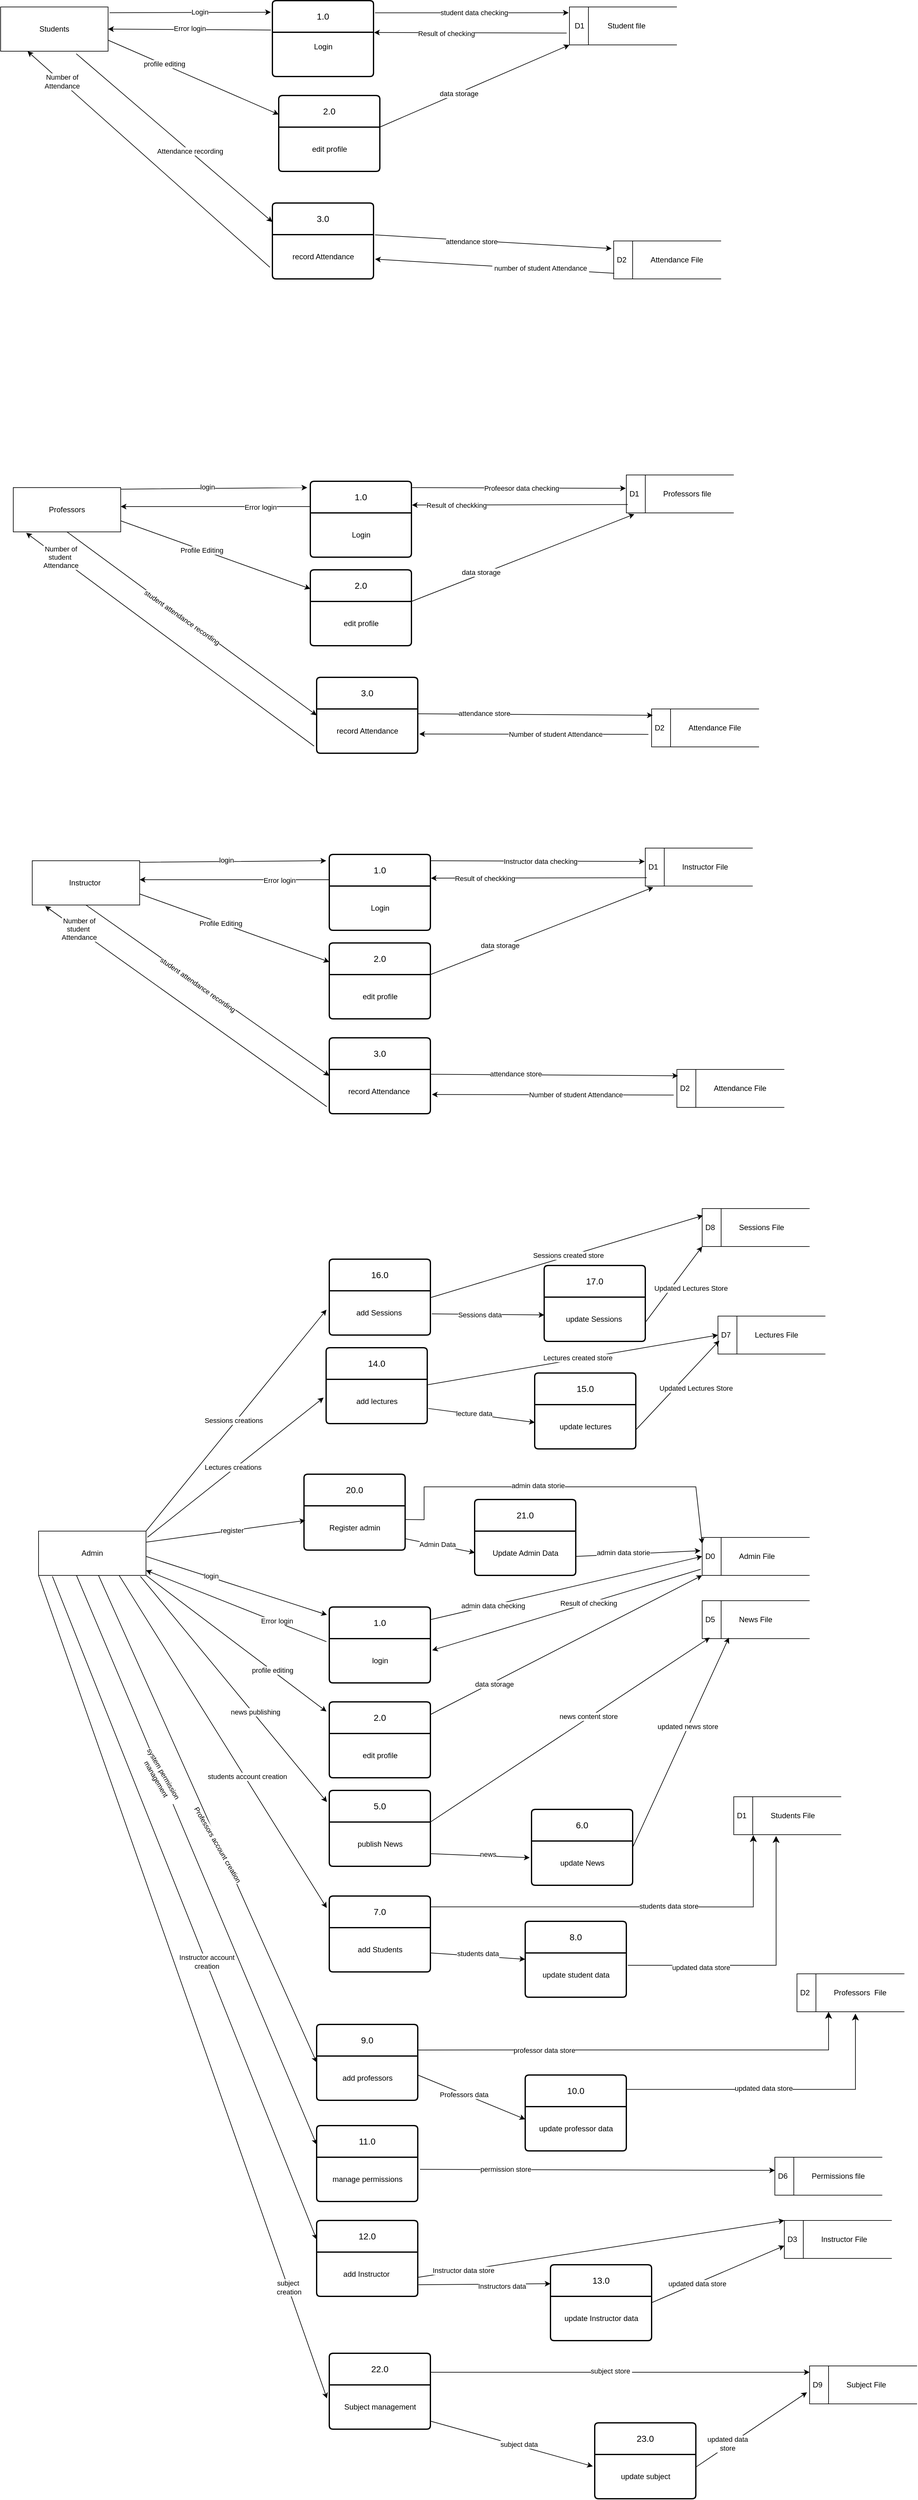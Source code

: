 <mxfile version="23.1.2" type="device">
  <diagram name="Page-1" id="XpmjRTrhNQovT9HdLlHg">
    <mxGraphModel dx="999" dy="-107" grid="1" gridSize="50" guides="1" tooltips="1" connect="1" arrows="1" fold="1" page="1" pageScale="1" pageWidth="850" pageHeight="1100" math="0" shadow="0">
      <root>
        <mxCell id="0" />
        <mxCell id="1" parent="0" />
        <mxCell id="Ph6uHd_Ir0pkkBTeYXm5-1" value="&amp;nbsp;D1&amp;nbsp; &amp;nbsp; &amp;nbsp; &amp;nbsp; &amp;nbsp; &amp;nbsp;Student file" style="html=1;dashed=0;whiteSpace=wrap;shape=mxgraph.dfd.dataStoreID;align=left;spacingLeft=3;points=[[0,0],[0.5,0],[1,0],[0,0.5],[1,0.5],[0,1],[0.5,1],[1,1]];" parent="1" vertex="1">
          <mxGeometry x="1830" y="1260" width="170" height="60" as="geometry" />
        </mxCell>
        <mxCell id="Ph6uHd_Ir0pkkBTeYXm5-2" value="1.0" style="swimlane;childLayout=stackLayout;horizontal=1;startSize=50;horizontalStack=0;rounded=1;fontSize=14;fontStyle=0;strokeWidth=2;resizeParent=0;resizeLast=1;shadow=0;dashed=0;align=center;arcSize=4;whiteSpace=wrap;html=1;" parent="1" vertex="1">
          <mxGeometry x="1360" y="1250" width="160" height="120" as="geometry" />
        </mxCell>
        <mxCell id="Ph6uHd_Ir0pkkBTeYXm5-3" value="Students" style="whiteSpace=wrap;html=1;align=center;" parent="1" vertex="1">
          <mxGeometry x="930" y="1260" width="170" height="70" as="geometry" />
        </mxCell>
        <mxCell id="Ph6uHd_Ir0pkkBTeYXm5-4" value="Login" style="text;html=1;align=center;verticalAlign=middle;resizable=0;points=[];autosize=1;strokeColor=none;fillColor=none;" parent="1" vertex="1">
          <mxGeometry x="1415" y="1308" width="50" height="30" as="geometry" />
        </mxCell>
        <mxCell id="Ph6uHd_Ir0pkkBTeYXm5-5" value="2.0" style="swimlane;childLayout=stackLayout;horizontal=1;startSize=50;horizontalStack=0;rounded=1;fontSize=14;fontStyle=0;strokeWidth=2;resizeParent=0;resizeLast=1;shadow=0;dashed=0;align=center;arcSize=4;whiteSpace=wrap;html=1;" parent="1" vertex="1">
          <mxGeometry x="1370" y="1400" width="160" height="120" as="geometry" />
        </mxCell>
        <mxCell id="Ph6uHd_Ir0pkkBTeYXm5-6" value="edit profile" style="text;html=1;align=center;verticalAlign=middle;resizable=0;points=[];autosize=1;strokeColor=none;fillColor=none;" parent="Ph6uHd_Ir0pkkBTeYXm5-5" vertex="1">
          <mxGeometry y="50" width="160" height="70" as="geometry" />
        </mxCell>
        <mxCell id="Ph6uHd_Ir0pkkBTeYXm5-7" value="3.0" style="swimlane;childLayout=stackLayout;horizontal=1;startSize=50;horizontalStack=0;rounded=1;fontSize=14;fontStyle=0;strokeWidth=2;resizeParent=0;resizeLast=1;shadow=0;dashed=0;align=center;arcSize=4;whiteSpace=wrap;html=1;" parent="1" vertex="1">
          <mxGeometry x="1360" y="1570" width="160" height="120" as="geometry" />
        </mxCell>
        <mxCell id="Ph6uHd_Ir0pkkBTeYXm5-8" value="record Attendance" style="text;html=1;align=center;verticalAlign=middle;resizable=0;points=[];autosize=1;strokeColor=none;fillColor=none;" parent="Ph6uHd_Ir0pkkBTeYXm5-7" vertex="1">
          <mxGeometry y="50" width="160" height="70" as="geometry" />
        </mxCell>
        <mxCell id="Ph6uHd_Ir0pkkBTeYXm5-9" value="D2&lt;span style=&quot;white-space: pre;&quot;&gt;&#x9;&lt;/span&gt;&lt;span style=&quot;white-space: pre;&quot;&gt;&#x9;&lt;/span&gt;Attendance&amp;nbsp;File" style="html=1;dashed=0;whiteSpace=wrap;shape=mxgraph.dfd.dataStoreID;align=left;spacingLeft=3;points=[[0,0],[0.5,0],[1,0],[0,0.5],[1,0.5],[0,1],[0.5,1],[1,1]];" parent="1" vertex="1">
          <mxGeometry x="1900" y="1630" width="170" height="60" as="geometry" />
        </mxCell>
        <mxCell id="Ph6uHd_Ir0pkkBTeYXm5-10" value="" style="endArrow=classic;html=1;rounded=0;exitX=1.014;exitY=0.131;exitDx=0;exitDy=0;exitPerimeter=0;entryX=-0.015;entryY=0.153;entryDx=0;entryDy=0;entryPerimeter=0;" parent="1" source="Ph6uHd_Ir0pkkBTeYXm5-3" target="Ph6uHd_Ir0pkkBTeYXm5-2" edge="1">
          <mxGeometry width="50" height="50" relative="1" as="geometry">
            <mxPoint x="1310" y="1315" as="sourcePoint" />
            <mxPoint x="1360" y="1265" as="targetPoint" />
          </mxGeometry>
        </mxCell>
        <mxCell id="Ph6uHd_Ir0pkkBTeYXm5-11" value="Login" style="edgeLabel;html=1;align=center;verticalAlign=middle;resizable=0;points=[];" parent="Ph6uHd_Ir0pkkBTeYXm5-10" vertex="1" connectable="0">
          <mxGeometry x="0.115" y="1" relative="1" as="geometry">
            <mxPoint as="offset" />
          </mxGeometry>
        </mxCell>
        <mxCell id="Ph6uHd_Ir0pkkBTeYXm5-12" value="" style="endArrow=classic;html=1;rounded=0;entryX=1;entryY=0.5;entryDx=0;entryDy=0;exitX=-0.015;exitY=0.387;exitDx=0;exitDy=0;exitPerimeter=0;" parent="1" source="Ph6uHd_Ir0pkkBTeYXm5-2" target="Ph6uHd_Ir0pkkBTeYXm5-3" edge="1">
          <mxGeometry width="50" height="50" relative="1" as="geometry">
            <mxPoint x="1290" y="1430" as="sourcePoint" />
            <mxPoint x="1340" y="1380" as="targetPoint" />
          </mxGeometry>
        </mxCell>
        <mxCell id="Ph6uHd_Ir0pkkBTeYXm5-13" value="Error login" style="edgeLabel;html=1;align=center;verticalAlign=middle;resizable=0;points=[];" parent="Ph6uHd_Ir0pkkBTeYXm5-12" vertex="1" connectable="0">
          <mxGeometry x="0.002" y="-2" relative="1" as="geometry">
            <mxPoint as="offset" />
          </mxGeometry>
        </mxCell>
        <mxCell id="Ph6uHd_Ir0pkkBTeYXm5-14" value="" style="endArrow=classic;html=1;rounded=0;exitX=1.015;exitY=0.16;exitDx=0;exitDy=0;exitPerimeter=0;entryX=-0.007;entryY=0.153;entryDx=0;entryDy=0;entryPerimeter=0;" parent="1" source="Ph6uHd_Ir0pkkBTeYXm5-2" target="Ph6uHd_Ir0pkkBTeYXm5-1" edge="1">
          <mxGeometry width="50" height="50" relative="1" as="geometry">
            <mxPoint x="1780" y="1320" as="sourcePoint" />
            <mxPoint x="1800" y="1270" as="targetPoint" />
          </mxGeometry>
        </mxCell>
        <mxCell id="Ph6uHd_Ir0pkkBTeYXm5-15" value="student data checking" style="edgeLabel;html=1;align=center;verticalAlign=middle;resizable=0;points=[];" parent="Ph6uHd_Ir0pkkBTeYXm5-14" vertex="1" connectable="0">
          <mxGeometry x="0.022" relative="1" as="geometry">
            <mxPoint as="offset" />
          </mxGeometry>
        </mxCell>
        <mxCell id="Ph6uHd_Ir0pkkBTeYXm5-16" value="" style="endArrow=classic;html=1;rounded=0;exitX=-0.026;exitY=0.687;exitDx=0;exitDy=0;exitPerimeter=0;entryX=1.005;entryY=0.42;entryDx=0;entryDy=0;entryPerimeter=0;" parent="1" source="Ph6uHd_Ir0pkkBTeYXm5-1" target="Ph6uHd_Ir0pkkBTeYXm5-2" edge="1">
          <mxGeometry width="50" height="50" relative="1" as="geometry">
            <mxPoint x="1500" y="1410" as="sourcePoint" />
            <mxPoint x="1540" y="1300" as="targetPoint" />
          </mxGeometry>
        </mxCell>
        <mxCell id="Ph6uHd_Ir0pkkBTeYXm5-17" value="Result of checking" style="edgeLabel;html=1;align=center;verticalAlign=middle;resizable=0;points=[];" parent="Ph6uHd_Ir0pkkBTeYXm5-16" vertex="1" connectable="0">
          <mxGeometry x="0.575" y="1" relative="1" as="geometry">
            <mxPoint x="49" as="offset" />
          </mxGeometry>
        </mxCell>
        <mxCell id="Ph6uHd_Ir0pkkBTeYXm5-18" value="" style="endArrow=classic;html=1;rounded=0;entryX=0;entryY=1;entryDx=0;entryDy=0;" parent="1" target="Ph6uHd_Ir0pkkBTeYXm5-1" edge="1">
          <mxGeometry width="50" height="50" relative="1" as="geometry">
            <mxPoint x="1530" y="1450" as="sourcePoint" />
            <mxPoint x="1580" y="1400" as="targetPoint" />
          </mxGeometry>
        </mxCell>
        <mxCell id="Ph6uHd_Ir0pkkBTeYXm5-19" value="data storage" style="edgeLabel;html=1;align=center;verticalAlign=middle;resizable=0;points=[];" parent="Ph6uHd_Ir0pkkBTeYXm5-18" vertex="1" connectable="0">
          <mxGeometry x="-0.171" y="-1" relative="1" as="geometry">
            <mxPoint as="offset" />
          </mxGeometry>
        </mxCell>
        <mxCell id="Ph6uHd_Ir0pkkBTeYXm5-20" value="" style="endArrow=classic;html=1;rounded=0;entryX=0;entryY=0.25;entryDx=0;entryDy=0;exitX=1;exitY=0.75;exitDx=0;exitDy=0;" parent="1" source="Ph6uHd_Ir0pkkBTeYXm5-3" target="Ph6uHd_Ir0pkkBTeYXm5-5" edge="1">
          <mxGeometry width="50" height="50" relative="1" as="geometry">
            <mxPoint x="1140" y="1420" as="sourcePoint" />
            <mxPoint x="1190" y="1370" as="targetPoint" />
          </mxGeometry>
        </mxCell>
        <mxCell id="Ph6uHd_Ir0pkkBTeYXm5-21" value="profile editing" style="edgeLabel;html=1;align=center;verticalAlign=middle;resizable=0;points=[];" parent="Ph6uHd_Ir0pkkBTeYXm5-20" vertex="1" connectable="0">
          <mxGeometry x="-0.346" y="1" relative="1" as="geometry">
            <mxPoint as="offset" />
          </mxGeometry>
        </mxCell>
        <mxCell id="Ph6uHd_Ir0pkkBTeYXm5-22" value="" style="endArrow=classic;html=1;rounded=0;exitX=0.704;exitY=1.057;exitDx=0;exitDy=0;exitPerimeter=0;entryX=0;entryY=0.25;entryDx=0;entryDy=0;" parent="1" source="Ph6uHd_Ir0pkkBTeYXm5-3" target="Ph6uHd_Ir0pkkBTeYXm5-7" edge="1">
          <mxGeometry width="50" height="50" relative="1" as="geometry">
            <mxPoint x="1250" y="1640" as="sourcePoint" />
            <mxPoint x="1300" y="1590" as="targetPoint" />
          </mxGeometry>
        </mxCell>
        <mxCell id="Ph6uHd_Ir0pkkBTeYXm5-23" value="Attendance recording&amp;nbsp;" style="edgeLabel;html=1;align=center;verticalAlign=middle;resizable=0;points=[];" parent="Ph6uHd_Ir0pkkBTeYXm5-22" vertex="1" connectable="0">
          <mxGeometry x="0.159" y="1" relative="1" as="geometry">
            <mxPoint as="offset" />
          </mxGeometry>
        </mxCell>
        <mxCell id="Ph6uHd_Ir0pkkBTeYXm5-24" value="" style="endArrow=classic;html=1;rounded=0;entryX=0.25;entryY=1;entryDx=0;entryDy=0;exitX=-0.025;exitY=0.737;exitDx=0;exitDy=0;exitPerimeter=0;" parent="1" source="Ph6uHd_Ir0pkkBTeYXm5-8" target="Ph6uHd_Ir0pkkBTeYXm5-3" edge="1">
          <mxGeometry width="50" height="50" relative="1" as="geometry">
            <mxPoint x="1240" y="1770" as="sourcePoint" />
            <mxPoint x="1290" y="1720" as="targetPoint" />
          </mxGeometry>
        </mxCell>
        <mxCell id="Ph6uHd_Ir0pkkBTeYXm5-25" value="Number of&lt;br&gt;Attendance" style="edgeLabel;html=1;align=center;verticalAlign=middle;resizable=0;points=[];" parent="Ph6uHd_Ir0pkkBTeYXm5-24" vertex="1" connectable="0">
          <mxGeometry x="0.72" relative="1" as="geometry">
            <mxPoint as="offset" />
          </mxGeometry>
        </mxCell>
        <mxCell id="Ph6uHd_Ir0pkkBTeYXm5-26" value="" style="endArrow=classic;html=1;rounded=0;exitX=1.015;exitY=0.006;exitDx=0;exitDy=0;exitPerimeter=0;entryX=-0.019;entryY=0.2;entryDx=0;entryDy=0;entryPerimeter=0;" parent="1" source="Ph6uHd_Ir0pkkBTeYXm5-8" target="Ph6uHd_Ir0pkkBTeYXm5-9" edge="1">
          <mxGeometry width="50" height="50" relative="1" as="geometry">
            <mxPoint x="1540" y="1750" as="sourcePoint" />
            <mxPoint x="1910" y="1760" as="targetPoint" />
          </mxGeometry>
        </mxCell>
        <mxCell id="Ph6uHd_Ir0pkkBTeYXm5-27" value="attendance store" style="edgeLabel;html=1;align=center;verticalAlign=middle;resizable=0;points=[];" parent="Ph6uHd_Ir0pkkBTeYXm5-26" vertex="1" connectable="0">
          <mxGeometry x="-0.184" y="-2" relative="1" as="geometry">
            <mxPoint as="offset" />
          </mxGeometry>
        </mxCell>
        <mxCell id="Ph6uHd_Ir0pkkBTeYXm5-28" value="" style="endArrow=classic;html=1;rounded=0;entryX=1.015;entryY=0.554;entryDx=0;entryDy=0;entryPerimeter=0;exitX=0.005;exitY=0.853;exitDx=0;exitDy=0;exitPerimeter=0;" parent="1" source="Ph6uHd_Ir0pkkBTeYXm5-9" target="Ph6uHd_Ir0pkkBTeYXm5-8" edge="1">
          <mxGeometry width="50" height="50" relative="1" as="geometry">
            <mxPoint x="1820" y="1860" as="sourcePoint" />
            <mxPoint x="1870" y="1810" as="targetPoint" />
          </mxGeometry>
        </mxCell>
        <mxCell id="Ph6uHd_Ir0pkkBTeYXm5-29" value="&amp;nbsp;number of student Attendance&amp;nbsp;" style="edgeLabel;html=1;align=center;verticalAlign=middle;resizable=0;points=[];" parent="Ph6uHd_Ir0pkkBTeYXm5-28" vertex="1" connectable="0">
          <mxGeometry x="-0.382" y="2" relative="1" as="geometry">
            <mxPoint y="-4" as="offset" />
          </mxGeometry>
        </mxCell>
        <mxCell id="Ph6uHd_Ir0pkkBTeYXm5-30" value="D1&lt;span style=&quot;white-space: pre;&quot;&gt;&#x9;&lt;/span&gt;&lt;span style=&quot;white-space: pre;&quot;&gt;&#x9;&lt;/span&gt;Professors file" style="html=1;dashed=0;whiteSpace=wrap;shape=mxgraph.dfd.dataStoreID;align=left;spacingLeft=3;points=[[0,0],[0.5,0],[1,0],[0,0.5],[1,0.5],[0,1],[0.5,1],[1,1]];" parent="1" vertex="1">
          <mxGeometry x="1920" y="2000" width="170" height="60" as="geometry" />
        </mxCell>
        <mxCell id="Ph6uHd_Ir0pkkBTeYXm5-31" value="1.0" style="swimlane;childLayout=stackLayout;horizontal=1;startSize=50;horizontalStack=0;rounded=1;fontSize=14;fontStyle=0;strokeWidth=2;resizeParent=0;resizeLast=1;shadow=0;dashed=0;align=center;arcSize=4;whiteSpace=wrap;html=1;" parent="1" vertex="1">
          <mxGeometry x="1420" y="2010" width="160" height="120" as="geometry" />
        </mxCell>
        <mxCell id="Ph6uHd_Ir0pkkBTeYXm5-32" value="Login" style="text;html=1;align=center;verticalAlign=middle;resizable=0;points=[];autosize=1;strokeColor=none;fillColor=none;" parent="Ph6uHd_Ir0pkkBTeYXm5-31" vertex="1">
          <mxGeometry y="50" width="160" height="70" as="geometry" />
        </mxCell>
        <mxCell id="Ph6uHd_Ir0pkkBTeYXm5-33" value="2.0" style="swimlane;childLayout=stackLayout;horizontal=1;startSize=50;horizontalStack=0;rounded=1;fontSize=14;fontStyle=0;strokeWidth=2;resizeParent=0;resizeLast=1;shadow=0;dashed=0;align=center;arcSize=4;whiteSpace=wrap;html=1;" parent="1" vertex="1">
          <mxGeometry x="1420" y="2150" width="160" height="120" as="geometry" />
        </mxCell>
        <mxCell id="Ph6uHd_Ir0pkkBTeYXm5-34" value="edit profile" style="text;html=1;align=center;verticalAlign=middle;resizable=0;points=[];autosize=1;strokeColor=none;fillColor=none;" parent="Ph6uHd_Ir0pkkBTeYXm5-33" vertex="1">
          <mxGeometry y="50" width="160" height="70" as="geometry" />
        </mxCell>
        <mxCell id="Ph6uHd_Ir0pkkBTeYXm5-35" value="3.0" style="swimlane;childLayout=stackLayout;horizontal=1;startSize=50;horizontalStack=0;rounded=1;fontSize=14;fontStyle=0;strokeWidth=2;resizeParent=0;resizeLast=1;shadow=0;dashed=0;align=center;arcSize=4;whiteSpace=wrap;html=1;" parent="1" vertex="1">
          <mxGeometry x="1430" y="2320" width="160" height="120" as="geometry" />
        </mxCell>
        <mxCell id="Ph6uHd_Ir0pkkBTeYXm5-36" value="record Attendance" style="text;html=1;align=center;verticalAlign=middle;resizable=0;points=[];autosize=1;strokeColor=none;fillColor=none;" parent="Ph6uHd_Ir0pkkBTeYXm5-35" vertex="1">
          <mxGeometry y="50" width="160" height="70" as="geometry" />
        </mxCell>
        <mxCell id="Ph6uHd_Ir0pkkBTeYXm5-37" value="Professors" style="whiteSpace=wrap;html=1;align=center;" parent="1" vertex="1">
          <mxGeometry x="950" y="2020" width="170" height="70" as="geometry" />
        </mxCell>
        <mxCell id="Ph6uHd_Ir0pkkBTeYXm5-38" value="" style="endArrow=classic;html=1;rounded=0;exitX=1.005;exitY=0.12;exitDx=0;exitDy=0;exitPerimeter=0;entryX=-0.025;entryY=0.133;entryDx=0;entryDy=0;entryPerimeter=0;" parent="1" edge="1">
          <mxGeometry width="50" height="50" relative="1" as="geometry">
            <mxPoint x="1120" y="2022.44" as="sourcePoint" />
            <mxPoint x="1415.15" y="2020" as="targetPoint" />
            <Array as="points">
              <mxPoint x="1409.15" y="2020.04" />
            </Array>
          </mxGeometry>
        </mxCell>
        <mxCell id="Ph6uHd_Ir0pkkBTeYXm5-39" value="login" style="edgeLabel;html=1;align=center;verticalAlign=middle;resizable=0;points=[];" parent="Ph6uHd_Ir0pkkBTeYXm5-38" vertex="1" connectable="0">
          <mxGeometry x="-0.07" y="3" relative="1" as="geometry">
            <mxPoint as="offset" />
          </mxGeometry>
        </mxCell>
        <mxCell id="Ph6uHd_Ir0pkkBTeYXm5-40" value="" style="endArrow=classic;html=1;rounded=0;entryX=1;entryY=0.25;entryDx=0;entryDy=0;" parent="1" edge="1">
          <mxGeometry width="50" height="50" relative="1" as="geometry">
            <mxPoint x="1420" y="2050" as="sourcePoint" />
            <mxPoint x="1120" y="2050" as="targetPoint" />
          </mxGeometry>
        </mxCell>
        <mxCell id="Ph6uHd_Ir0pkkBTeYXm5-41" value="Error login" style="edgeLabel;html=1;align=center;verticalAlign=middle;resizable=0;points=[];" parent="Ph6uHd_Ir0pkkBTeYXm5-40" vertex="1" connectable="0">
          <mxGeometry x="-0.473" y="1" relative="1" as="geometry">
            <mxPoint as="offset" />
          </mxGeometry>
        </mxCell>
        <mxCell id="Ph6uHd_Ir0pkkBTeYXm5-42" value="" style="endArrow=classic;html=1;rounded=0;exitX=1.015;exitY=0.16;exitDx=0;exitDy=0;exitPerimeter=0;entryX=-0.005;entryY=0.353;entryDx=0;entryDy=0;entryPerimeter=0;" parent="1" target="Ph6uHd_Ir0pkkBTeYXm5-30" edge="1">
          <mxGeometry width="50" height="50" relative="1" as="geometry">
            <mxPoint x="1580" y="2020" as="sourcePoint" />
            <mxPoint x="1887" y="2020" as="targetPoint" />
          </mxGeometry>
        </mxCell>
        <mxCell id="Ph6uHd_Ir0pkkBTeYXm5-43" value="Profeesor data checking" style="edgeLabel;html=1;align=center;verticalAlign=middle;resizable=0;points=[];" parent="Ph6uHd_Ir0pkkBTeYXm5-42" vertex="1" connectable="0">
          <mxGeometry x="0.022" relative="1" as="geometry">
            <mxPoint as="offset" />
          </mxGeometry>
        </mxCell>
        <mxCell id="Ph6uHd_Ir0pkkBTeYXm5-44" value="" style="endArrow=classic;html=1;rounded=0;entryX=1.005;entryY=0.313;entryDx=0;entryDy=0;entryPerimeter=0;exitX=0.014;exitY=0.78;exitDx=0;exitDy=0;exitPerimeter=0;" parent="1" source="Ph6uHd_Ir0pkkBTeYXm5-30" target="Ph6uHd_Ir0pkkBTeYXm5-31" edge="1">
          <mxGeometry width="50" height="50" relative="1" as="geometry">
            <mxPoint x="1910" y="2048" as="sourcePoint" />
            <mxPoint x="1780" y="2040" as="targetPoint" />
          </mxGeometry>
        </mxCell>
        <mxCell id="Ph6uHd_Ir0pkkBTeYXm5-45" value="Result of checkking" style="edgeLabel;html=1;align=center;verticalAlign=middle;resizable=0;points=[];" parent="Ph6uHd_Ir0pkkBTeYXm5-44" vertex="1" connectable="0">
          <mxGeometry x="0.592" relative="1" as="geometry">
            <mxPoint as="offset" />
          </mxGeometry>
        </mxCell>
        <mxCell id="Ph6uHd_Ir0pkkBTeYXm5-46" value="" style="endArrow=classic;html=1;rounded=0;exitX=1;exitY=0.75;exitDx=0;exitDy=0;entryX=0;entryY=0.25;entryDx=0;entryDy=0;" parent="1" source="Ph6uHd_Ir0pkkBTeYXm5-37" target="Ph6uHd_Ir0pkkBTeYXm5-33" edge="1">
          <mxGeometry width="50" height="50" relative="1" as="geometry">
            <mxPoint x="1170" y="2130" as="sourcePoint" />
            <mxPoint x="1220" y="2080" as="targetPoint" />
          </mxGeometry>
        </mxCell>
        <mxCell id="Ph6uHd_Ir0pkkBTeYXm5-47" value="Profile Editing" style="edgeLabel;html=1;align=center;verticalAlign=middle;resizable=0;points=[];" parent="Ph6uHd_Ir0pkkBTeYXm5-46" vertex="1" connectable="0">
          <mxGeometry x="-0.147" relative="1" as="geometry">
            <mxPoint as="offset" />
          </mxGeometry>
        </mxCell>
        <mxCell id="Ph6uHd_Ir0pkkBTeYXm5-48" value="" style="endArrow=classic;html=1;rounded=0;entryX=0.075;entryY=1.033;entryDx=0;entryDy=0;entryPerimeter=0;" parent="1" target="Ph6uHd_Ir0pkkBTeYXm5-30" edge="1">
          <mxGeometry width="50" height="50" relative="1" as="geometry">
            <mxPoint x="1580" y="2200" as="sourcePoint" />
            <mxPoint x="1630" y="2150" as="targetPoint" />
          </mxGeometry>
        </mxCell>
        <mxCell id="Ph6uHd_Ir0pkkBTeYXm5-49" value="data storage" style="edgeLabel;html=1;align=center;verticalAlign=middle;resizable=0;points=[];" parent="Ph6uHd_Ir0pkkBTeYXm5-48" vertex="1" connectable="0">
          <mxGeometry x="-0.369" y="3" relative="1" as="geometry">
            <mxPoint as="offset" />
          </mxGeometry>
        </mxCell>
        <mxCell id="Ph6uHd_Ir0pkkBTeYXm5-50" value="D2&lt;span style=&quot;white-space: pre;&quot;&gt;&#x9;&lt;/span&gt;&lt;span style=&quot;white-space: pre;&quot;&gt;&#x9;&lt;/span&gt;Attendance&amp;nbsp;File" style="html=1;dashed=0;whiteSpace=wrap;shape=mxgraph.dfd.dataStoreID;align=left;spacingLeft=3;points=[[0,0],[0.5,0],[1,0],[0,0.5],[1,0.5],[0,1],[0.5,1],[1,1]];" parent="1" vertex="1">
          <mxGeometry x="1960" y="2370" width="170" height="60" as="geometry" />
        </mxCell>
        <mxCell id="Ph6uHd_Ir0pkkBTeYXm5-51" value="" style="endArrow=classic;html=1;rounded=0;exitX=0.5;exitY=1;exitDx=0;exitDy=0;entryX=0;entryY=0.5;entryDx=0;entryDy=0;" parent="1" source="Ph6uHd_Ir0pkkBTeYXm5-37" target="Ph6uHd_Ir0pkkBTeYXm5-35" edge="1">
          <mxGeometry width="50" height="50" relative="1" as="geometry">
            <mxPoint x="1210" y="2430" as="sourcePoint" />
            <mxPoint x="1260" y="2380" as="targetPoint" />
          </mxGeometry>
        </mxCell>
        <mxCell id="Ph6uHd_Ir0pkkBTeYXm5-52" value="student attendance recording" style="edgeLabel;html=1;align=center;verticalAlign=middle;resizable=0;points=[];rotation=35;" parent="Ph6uHd_Ir0pkkBTeYXm5-51" vertex="1" connectable="0">
          <mxGeometry x="-0.077" y="-1" relative="1" as="geometry">
            <mxPoint as="offset" />
          </mxGeometry>
        </mxCell>
        <mxCell id="Ph6uHd_Ir0pkkBTeYXm5-53" value="" style="endArrow=classic;html=1;rounded=0;entryX=0.011;entryY=0.167;entryDx=0;entryDy=0;entryPerimeter=0;exitX=1;exitY=0.109;exitDx=0;exitDy=0;exitPerimeter=0;" parent="1" source="Ph6uHd_Ir0pkkBTeYXm5-36" target="Ph6uHd_Ir0pkkBTeYXm5-50" edge="1">
          <mxGeometry width="50" height="50" relative="1" as="geometry">
            <mxPoint x="1590" y="2490" as="sourcePoint" />
            <mxPoint x="1950" y="2490" as="targetPoint" />
          </mxGeometry>
        </mxCell>
        <mxCell id="Ph6uHd_Ir0pkkBTeYXm5-54" value="attendance store" style="edgeLabel;html=1;align=center;verticalAlign=middle;resizable=0;points=[];" parent="Ph6uHd_Ir0pkkBTeYXm5-53" vertex="1" connectable="0">
          <mxGeometry x="-0.645" y="4" relative="1" as="geometry">
            <mxPoint x="39" y="3" as="offset" />
          </mxGeometry>
        </mxCell>
        <mxCell id="Ph6uHd_Ir0pkkBTeYXm5-55" value="" style="endArrow=classic;html=1;rounded=0;entryX=1.015;entryY=0.566;entryDx=0;entryDy=0;entryPerimeter=0;exitX=-0.03;exitY=0.67;exitDx=0;exitDy=0;exitPerimeter=0;" parent="1" source="Ph6uHd_Ir0pkkBTeYXm5-50" target="Ph6uHd_Ir0pkkBTeYXm5-36" edge="1">
          <mxGeometry width="50" height="50" relative="1" as="geometry">
            <mxPoint x="1950" y="2520" as="sourcePoint" />
            <mxPoint x="1850" y="2510" as="targetPoint" />
          </mxGeometry>
        </mxCell>
        <mxCell id="Ph6uHd_Ir0pkkBTeYXm5-56" value="Number of student Attendance" style="edgeLabel;html=1;align=center;verticalAlign=middle;resizable=0;points=[];" parent="Ph6uHd_Ir0pkkBTeYXm5-55" vertex="1" connectable="0">
          <mxGeometry x="-0.189" relative="1" as="geometry">
            <mxPoint as="offset" />
          </mxGeometry>
        </mxCell>
        <mxCell id="Ph6uHd_Ir0pkkBTeYXm5-57" value="" style="endArrow=classic;html=1;rounded=0;entryX=0.12;entryY=1.023;entryDx=0;entryDy=0;entryPerimeter=0;exitX=-0.025;exitY=0.84;exitDx=0;exitDy=0;exitPerimeter=0;" parent="1" source="Ph6uHd_Ir0pkkBTeYXm5-36" target="Ph6uHd_Ir0pkkBTeYXm5-37" edge="1">
          <mxGeometry width="50" height="50" relative="1" as="geometry">
            <mxPoint x="1230" y="2520" as="sourcePoint" />
            <mxPoint x="1280" y="2470" as="targetPoint" />
          </mxGeometry>
        </mxCell>
        <mxCell id="Ph6uHd_Ir0pkkBTeYXm5-58" value="Number of&lt;br&gt;student&amp;nbsp;&lt;br&gt;Attendance" style="edgeLabel;html=1;align=center;verticalAlign=middle;resizable=0;points=[];" parent="Ph6uHd_Ir0pkkBTeYXm5-57" vertex="1" connectable="0">
          <mxGeometry x="0.763" y="-2" relative="1" as="geometry">
            <mxPoint x="-1" as="offset" />
          </mxGeometry>
        </mxCell>
        <mxCell id="Ph6uHd_Ir0pkkBTeYXm5-59" value="D1&lt;span style=&quot;white-space: pre;&quot;&gt;&#x9;&lt;/span&gt;&lt;span style=&quot;white-space: pre;&quot;&gt;&#x9;&lt;/span&gt;Instructor&amp;nbsp;File" style="html=1;dashed=0;whiteSpace=wrap;shape=mxgraph.dfd.dataStoreID;align=left;spacingLeft=3;points=[[0,0],[0.5,0],[1,0],[0,0.5],[1,0.5],[0,1],[0.5,1],[1,1]];" parent="1" vertex="1">
          <mxGeometry x="1950" y="2590" width="170" height="60" as="geometry" />
        </mxCell>
        <mxCell id="Ph6uHd_Ir0pkkBTeYXm5-60" value="1.0" style="swimlane;childLayout=stackLayout;horizontal=1;startSize=50;horizontalStack=0;rounded=1;fontSize=14;fontStyle=0;strokeWidth=2;resizeParent=0;resizeLast=1;shadow=0;dashed=0;align=center;arcSize=4;whiteSpace=wrap;html=1;" parent="1" vertex="1">
          <mxGeometry x="1450" y="2600" width="160" height="120" as="geometry" />
        </mxCell>
        <mxCell id="Ph6uHd_Ir0pkkBTeYXm5-61" value="Login" style="text;html=1;align=center;verticalAlign=middle;resizable=0;points=[];autosize=1;strokeColor=none;fillColor=none;" parent="Ph6uHd_Ir0pkkBTeYXm5-60" vertex="1">
          <mxGeometry y="50" width="160" height="70" as="geometry" />
        </mxCell>
        <mxCell id="Ph6uHd_Ir0pkkBTeYXm5-62" value="2.0" style="swimlane;childLayout=stackLayout;horizontal=1;startSize=50;horizontalStack=0;rounded=1;fontSize=14;fontStyle=0;strokeWidth=2;resizeParent=0;resizeLast=1;shadow=0;dashed=0;align=center;arcSize=4;whiteSpace=wrap;html=1;" parent="1" vertex="1">
          <mxGeometry x="1450" y="2740" width="160" height="120" as="geometry" />
        </mxCell>
        <mxCell id="Ph6uHd_Ir0pkkBTeYXm5-63" value="edit profile" style="text;html=1;align=center;verticalAlign=middle;resizable=0;points=[];autosize=1;strokeColor=none;fillColor=none;" parent="Ph6uHd_Ir0pkkBTeYXm5-62" vertex="1">
          <mxGeometry y="50" width="160" height="70" as="geometry" />
        </mxCell>
        <mxCell id="Ph6uHd_Ir0pkkBTeYXm5-64" value="3.0" style="swimlane;childLayout=stackLayout;horizontal=1;startSize=50;horizontalStack=0;rounded=1;fontSize=14;fontStyle=0;strokeWidth=2;resizeParent=0;resizeLast=1;shadow=0;dashed=0;align=center;arcSize=4;whiteSpace=wrap;html=1;" parent="1" vertex="1">
          <mxGeometry x="1450" y="2890" width="160" height="120" as="geometry" />
        </mxCell>
        <mxCell id="Ph6uHd_Ir0pkkBTeYXm5-65" value="record Attendance&amp;nbsp;" style="text;html=1;align=center;verticalAlign=middle;resizable=0;points=[];autosize=1;strokeColor=none;fillColor=none;" parent="Ph6uHd_Ir0pkkBTeYXm5-64" vertex="1">
          <mxGeometry y="50" width="160" height="70" as="geometry" />
        </mxCell>
        <mxCell id="Ph6uHd_Ir0pkkBTeYXm5-66" value="Instructor&amp;nbsp;" style="whiteSpace=wrap;html=1;align=center;" parent="1" vertex="1">
          <mxGeometry x="980" y="2610" width="170" height="70" as="geometry" />
        </mxCell>
        <mxCell id="Ph6uHd_Ir0pkkBTeYXm5-67" value="" style="endArrow=classic;html=1;rounded=0;exitX=1.005;exitY=0.12;exitDx=0;exitDy=0;exitPerimeter=0;entryX=-0.025;entryY=0.133;entryDx=0;entryDy=0;entryPerimeter=0;" parent="1" edge="1">
          <mxGeometry width="50" height="50" relative="1" as="geometry">
            <mxPoint x="1150" y="2612.44" as="sourcePoint" />
            <mxPoint x="1445.15" y="2610" as="targetPoint" />
            <Array as="points">
              <mxPoint x="1439.15" y="2610.04" />
            </Array>
          </mxGeometry>
        </mxCell>
        <mxCell id="Ph6uHd_Ir0pkkBTeYXm5-68" value="login" style="edgeLabel;html=1;align=center;verticalAlign=middle;resizable=0;points=[];" parent="Ph6uHd_Ir0pkkBTeYXm5-67" vertex="1" connectable="0">
          <mxGeometry x="-0.07" y="3" relative="1" as="geometry">
            <mxPoint as="offset" />
          </mxGeometry>
        </mxCell>
        <mxCell id="Ph6uHd_Ir0pkkBTeYXm5-69" value="" style="endArrow=classic;html=1;rounded=0;entryX=1;entryY=0.25;entryDx=0;entryDy=0;" parent="1" edge="1">
          <mxGeometry width="50" height="50" relative="1" as="geometry">
            <mxPoint x="1450" y="2640" as="sourcePoint" />
            <mxPoint x="1150" y="2640" as="targetPoint" />
          </mxGeometry>
        </mxCell>
        <mxCell id="Ph6uHd_Ir0pkkBTeYXm5-70" value="Error login" style="edgeLabel;html=1;align=center;verticalAlign=middle;resizable=0;points=[];" parent="Ph6uHd_Ir0pkkBTeYXm5-69" vertex="1" connectable="0">
          <mxGeometry x="-0.473" y="1" relative="1" as="geometry">
            <mxPoint as="offset" />
          </mxGeometry>
        </mxCell>
        <mxCell id="Ph6uHd_Ir0pkkBTeYXm5-71" value="" style="endArrow=classic;html=1;rounded=0;exitX=1.015;exitY=0.16;exitDx=0;exitDy=0;exitPerimeter=0;entryX=-0.005;entryY=0.353;entryDx=0;entryDy=0;entryPerimeter=0;" parent="1" target="Ph6uHd_Ir0pkkBTeYXm5-59" edge="1">
          <mxGeometry width="50" height="50" relative="1" as="geometry">
            <mxPoint x="1610" y="2610" as="sourcePoint" />
            <mxPoint x="1917" y="2610" as="targetPoint" />
          </mxGeometry>
        </mxCell>
        <mxCell id="Ph6uHd_Ir0pkkBTeYXm5-72" value="Instructor data checking" style="edgeLabel;html=1;align=center;verticalAlign=middle;resizable=0;points=[];" parent="Ph6uHd_Ir0pkkBTeYXm5-71" vertex="1" connectable="0">
          <mxGeometry x="0.022" relative="1" as="geometry">
            <mxPoint as="offset" />
          </mxGeometry>
        </mxCell>
        <mxCell id="Ph6uHd_Ir0pkkBTeYXm5-73" value="" style="endArrow=classic;html=1;rounded=0;entryX=1.005;entryY=0.313;entryDx=0;entryDy=0;entryPerimeter=0;exitX=0.014;exitY=0.78;exitDx=0;exitDy=0;exitPerimeter=0;" parent="1" source="Ph6uHd_Ir0pkkBTeYXm5-59" target="Ph6uHd_Ir0pkkBTeYXm5-60" edge="1">
          <mxGeometry width="50" height="50" relative="1" as="geometry">
            <mxPoint x="1940" y="2638" as="sourcePoint" />
            <mxPoint x="1810" y="2630" as="targetPoint" />
          </mxGeometry>
        </mxCell>
        <mxCell id="Ph6uHd_Ir0pkkBTeYXm5-74" value="Result of checkking" style="edgeLabel;html=1;align=center;verticalAlign=middle;resizable=0;points=[];" parent="Ph6uHd_Ir0pkkBTeYXm5-73" vertex="1" connectable="0">
          <mxGeometry x="0.592" relative="1" as="geometry">
            <mxPoint x="15" as="offset" />
          </mxGeometry>
        </mxCell>
        <mxCell id="Ph6uHd_Ir0pkkBTeYXm5-75" value="" style="endArrow=classic;html=1;rounded=0;exitX=1;exitY=0.75;exitDx=0;exitDy=0;entryX=0;entryY=0.25;entryDx=0;entryDy=0;" parent="1" source="Ph6uHd_Ir0pkkBTeYXm5-66" target="Ph6uHd_Ir0pkkBTeYXm5-62" edge="1">
          <mxGeometry width="50" height="50" relative="1" as="geometry">
            <mxPoint x="1200" y="2720" as="sourcePoint" />
            <mxPoint x="1250" y="2670" as="targetPoint" />
          </mxGeometry>
        </mxCell>
        <mxCell id="Ph6uHd_Ir0pkkBTeYXm5-76" value="Profile Editing" style="edgeLabel;html=1;align=center;verticalAlign=middle;resizable=0;points=[];" parent="Ph6uHd_Ir0pkkBTeYXm5-75" vertex="1" connectable="0">
          <mxGeometry x="-0.147" relative="1" as="geometry">
            <mxPoint as="offset" />
          </mxGeometry>
        </mxCell>
        <mxCell id="Ph6uHd_Ir0pkkBTeYXm5-77" value="" style="endArrow=classic;html=1;rounded=0;entryX=0.075;entryY=1.033;entryDx=0;entryDy=0;entryPerimeter=0;" parent="1" target="Ph6uHd_Ir0pkkBTeYXm5-59" edge="1">
          <mxGeometry width="50" height="50" relative="1" as="geometry">
            <mxPoint x="1610" y="2790" as="sourcePoint" />
            <mxPoint x="1660" y="2740" as="targetPoint" />
          </mxGeometry>
        </mxCell>
        <mxCell id="Ph6uHd_Ir0pkkBTeYXm5-78" value="data storage" style="edgeLabel;html=1;align=center;verticalAlign=middle;resizable=0;points=[];" parent="Ph6uHd_Ir0pkkBTeYXm5-77" vertex="1" connectable="0">
          <mxGeometry x="-0.369" y="3" relative="1" as="geometry">
            <mxPoint as="offset" />
          </mxGeometry>
        </mxCell>
        <mxCell id="Ph6uHd_Ir0pkkBTeYXm5-79" value="D2&lt;span style=&quot;white-space: pre;&quot;&gt;&#x9;&lt;/span&gt;&lt;span style=&quot;white-space: pre;&quot;&gt;&#x9;&lt;/span&gt;Attendance&amp;nbsp;File" style="html=1;dashed=0;whiteSpace=wrap;shape=mxgraph.dfd.dataStoreID;align=left;spacingLeft=3;points=[[0,0],[0.5,0],[1,0],[0,0.5],[1,0.5],[0,1],[0.5,1],[1,1]];" parent="1" vertex="1">
          <mxGeometry x="2000" y="2940" width="170" height="60" as="geometry" />
        </mxCell>
        <mxCell id="Ph6uHd_Ir0pkkBTeYXm5-80" value="" style="endArrow=classic;html=1;rounded=0;exitX=0.5;exitY=1;exitDx=0;exitDy=0;entryX=0;entryY=0.5;entryDx=0;entryDy=0;" parent="1" source="Ph6uHd_Ir0pkkBTeYXm5-66" target="Ph6uHd_Ir0pkkBTeYXm5-64" edge="1">
          <mxGeometry width="50" height="50" relative="1" as="geometry">
            <mxPoint x="1240" y="3020" as="sourcePoint" />
            <mxPoint x="1290" y="2970" as="targetPoint" />
          </mxGeometry>
        </mxCell>
        <mxCell id="Ph6uHd_Ir0pkkBTeYXm5-81" value="student attendance recording" style="edgeLabel;html=1;align=center;verticalAlign=middle;resizable=0;points=[];rotation=35;" parent="Ph6uHd_Ir0pkkBTeYXm5-80" vertex="1" connectable="0">
          <mxGeometry x="-0.077" y="-1" relative="1" as="geometry">
            <mxPoint as="offset" />
          </mxGeometry>
        </mxCell>
        <mxCell id="Ph6uHd_Ir0pkkBTeYXm5-82" value="" style="endArrow=classic;html=1;rounded=0;entryX=0.011;entryY=0.167;entryDx=0;entryDy=0;entryPerimeter=0;exitX=1;exitY=0.109;exitDx=0;exitDy=0;exitPerimeter=0;" parent="1" source="Ph6uHd_Ir0pkkBTeYXm5-65" target="Ph6uHd_Ir0pkkBTeYXm5-79" edge="1">
          <mxGeometry width="50" height="50" relative="1" as="geometry">
            <mxPoint x="1620" y="3080" as="sourcePoint" />
            <mxPoint x="1980" y="3080" as="targetPoint" />
          </mxGeometry>
        </mxCell>
        <mxCell id="Ph6uHd_Ir0pkkBTeYXm5-83" value="attendance store" style="edgeLabel;html=1;align=center;verticalAlign=middle;resizable=0;points=[];" parent="Ph6uHd_Ir0pkkBTeYXm5-82" vertex="1" connectable="0">
          <mxGeometry x="-0.645" y="4" relative="1" as="geometry">
            <mxPoint x="65" y="3" as="offset" />
          </mxGeometry>
        </mxCell>
        <mxCell id="Ph6uHd_Ir0pkkBTeYXm5-84" value="" style="endArrow=classic;html=1;rounded=0;entryX=1.015;entryY=0.566;entryDx=0;entryDy=0;entryPerimeter=0;exitX=-0.03;exitY=0.674;exitDx=0;exitDy=0;exitPerimeter=0;" parent="1" source="Ph6uHd_Ir0pkkBTeYXm5-79" target="Ph6uHd_Ir0pkkBTeYXm5-65" edge="1">
          <mxGeometry width="50" height="50" relative="1" as="geometry">
            <mxPoint x="1980" y="3110" as="sourcePoint" />
            <mxPoint x="1880" y="3100" as="targetPoint" />
          </mxGeometry>
        </mxCell>
        <mxCell id="Ph6uHd_Ir0pkkBTeYXm5-85" value="Number of student Attendance" style="edgeLabel;html=1;align=center;verticalAlign=middle;resizable=0;points=[];" parent="Ph6uHd_Ir0pkkBTeYXm5-84" vertex="1" connectable="0">
          <mxGeometry x="-0.189" relative="1" as="geometry">
            <mxPoint as="offset" />
          </mxGeometry>
        </mxCell>
        <mxCell id="Ph6uHd_Ir0pkkBTeYXm5-86" value="" style="endArrow=classic;html=1;rounded=0;entryX=0.12;entryY=1.023;entryDx=0;entryDy=0;entryPerimeter=0;exitX=-0.025;exitY=0.84;exitDx=0;exitDy=0;exitPerimeter=0;" parent="1" source="Ph6uHd_Ir0pkkBTeYXm5-65" target="Ph6uHd_Ir0pkkBTeYXm5-66" edge="1">
          <mxGeometry width="50" height="50" relative="1" as="geometry">
            <mxPoint x="1260" y="3110" as="sourcePoint" />
            <mxPoint x="1310" y="3060" as="targetPoint" />
          </mxGeometry>
        </mxCell>
        <mxCell id="Ph6uHd_Ir0pkkBTeYXm5-87" value="Number of&lt;br&gt;student&amp;nbsp;&lt;br&gt;Attendance" style="edgeLabel;html=1;align=center;verticalAlign=middle;resizable=0;points=[];" parent="Ph6uHd_Ir0pkkBTeYXm5-86" vertex="1" connectable="0">
          <mxGeometry x="0.763" y="-2" relative="1" as="geometry">
            <mxPoint x="-1" as="offset" />
          </mxGeometry>
        </mxCell>
        <mxCell id="Ph6uHd_Ir0pkkBTeYXm5-88" value="D0&lt;span style=&quot;white-space: pre;&quot;&gt;&#x9;&lt;/span&gt;&lt;span style=&quot;white-space: pre;&quot;&gt;&#x9;&lt;/span&gt;Admin File" style="html=1;dashed=0;whiteSpace=wrap;shape=mxgraph.dfd.dataStoreID;align=left;spacingLeft=3;points=[[0,0],[0.5,0],[1,0],[0,0.5],[1,0.5],[0,1],[0.5,1],[1,1]];" parent="1" vertex="1">
          <mxGeometry x="2040" y="3680" width="170" height="60" as="geometry" />
        </mxCell>
        <mxCell id="Ph6uHd_Ir0pkkBTeYXm5-89" value="D5&lt;span style=&quot;white-space: pre;&quot;&gt;&#x9;&lt;span style=&quot;white-space: pre;&quot;&gt;&#x9;&lt;/span&gt;News File&lt;/span&gt;" style="html=1;dashed=0;whiteSpace=wrap;shape=mxgraph.dfd.dataStoreID;align=left;spacingLeft=3;points=[[0,0],[0.5,0],[1,0],[0,0.5],[1,0.5],[0,1],[0.5,1],[1,1]];" parent="1" vertex="1">
          <mxGeometry x="2040" y="3780" width="170" height="60" as="geometry" />
        </mxCell>
        <mxCell id="Ph6uHd_Ir0pkkBTeYXm5-90" value="D1&lt;span style=&quot;white-space: pre;&quot;&gt;&#x9;&lt;/span&gt;&lt;span style=&quot;white-space: pre;&quot;&gt;&#x9;&lt;/span&gt;Students File" style="html=1;dashed=0;whiteSpace=wrap;shape=mxgraph.dfd.dataStoreID;align=left;spacingLeft=3;points=[[0,0],[0.5,0],[1,0],[0,0.5],[1,0.5],[0,1],[0.5,1],[1,1]];" parent="1" vertex="1">
          <mxGeometry x="2090" y="4090" width="170" height="60" as="geometry" />
        </mxCell>
        <mxCell id="Ph6uHd_Ir0pkkBTeYXm5-91" value="D2&lt;span style=&quot;white-space: pre;&quot;&gt;&#x9;&lt;/span&gt;&lt;span style=&quot;white-space: pre;&quot;&gt;&#x9;&lt;/span&gt;Professors&amp;nbsp; File" style="html=1;dashed=0;whiteSpace=wrap;shape=mxgraph.dfd.dataStoreID;align=left;spacingLeft=3;points=[[0,0],[0.5,0],[1,0],[0,0.5],[1,0.5],[0,1],[0.5,1],[1,1]];" parent="1" vertex="1">
          <mxGeometry x="2190" y="4370" width="170" height="60" as="geometry" />
        </mxCell>
        <mxCell id="Ph6uHd_Ir0pkkBTeYXm5-92" value="D3&lt;span style=&quot;white-space: pre;&quot;&gt;&#x9;&lt;/span&gt;&lt;span style=&quot;white-space: pre;&quot;&gt;&#x9;&lt;/span&gt;Instructor&amp;nbsp;File" style="html=1;dashed=0;whiteSpace=wrap;shape=mxgraph.dfd.dataStoreID;align=left;spacingLeft=3;points=[[0,0],[0.5,0],[1,0],[0,0.5],[1,0.5],[0,1],[0.5,1],[1,1]];" parent="1" vertex="1">
          <mxGeometry x="2170" y="4760" width="170" height="60" as="geometry" />
        </mxCell>
        <mxCell id="Ph6uHd_Ir0pkkBTeYXm5-93" value="D6&lt;span style=&quot;white-space: pre;&quot;&gt;&#x9;&lt;/span&gt;&lt;span style=&quot;white-space: pre;&quot;&gt;&#x9;&lt;/span&gt;Permissions file" style="html=1;dashed=0;whiteSpace=wrap;shape=mxgraph.dfd.dataStoreID;align=left;spacingLeft=3;points=[[0,0],[0.5,0],[1,0],[0,0.5],[1,0.5],[0,1],[0.5,1],[1,1]];" parent="1" vertex="1">
          <mxGeometry x="2155" y="4660" width="170" height="60" as="geometry" />
        </mxCell>
        <mxCell id="Ph6uHd_Ir0pkkBTeYXm5-94" value="20.0" style="swimlane;childLayout=stackLayout;horizontal=1;startSize=50;horizontalStack=0;rounded=1;fontSize=14;fontStyle=0;strokeWidth=2;resizeParent=0;resizeLast=1;shadow=0;dashed=0;align=center;arcSize=4;whiteSpace=wrap;html=1;" parent="1" vertex="1">
          <mxGeometry x="1410" y="3580" width="160" height="120" as="geometry" />
        </mxCell>
        <mxCell id="Ph6uHd_Ir0pkkBTeYXm5-95" value="Register admin" style="text;html=1;align=center;verticalAlign=middle;resizable=0;points=[];autosize=1;strokeColor=none;fillColor=none;" parent="Ph6uHd_Ir0pkkBTeYXm5-94" vertex="1">
          <mxGeometry y="50" width="160" height="70" as="geometry" />
        </mxCell>
        <mxCell id="Ph6uHd_Ir0pkkBTeYXm5-96" value="1.0" style="swimlane;childLayout=stackLayout;horizontal=1;startSize=50;horizontalStack=0;rounded=1;fontSize=14;fontStyle=0;strokeWidth=2;resizeParent=0;resizeLast=1;shadow=0;dashed=0;align=center;arcSize=4;whiteSpace=wrap;html=1;" parent="1" vertex="1">
          <mxGeometry x="1450" y="3790" width="160" height="120" as="geometry" />
        </mxCell>
        <mxCell id="Ph6uHd_Ir0pkkBTeYXm5-97" value="login" style="text;html=1;align=center;verticalAlign=middle;resizable=0;points=[];autosize=1;strokeColor=none;fillColor=none;" parent="Ph6uHd_Ir0pkkBTeYXm5-96" vertex="1">
          <mxGeometry y="50" width="160" height="70" as="geometry" />
        </mxCell>
        <mxCell id="Ph6uHd_Ir0pkkBTeYXm5-98" value="9.0" style="swimlane;childLayout=stackLayout;horizontal=1;startSize=50;horizontalStack=0;rounded=1;fontSize=14;fontStyle=0;strokeWidth=2;resizeParent=0;resizeLast=1;shadow=0;dashed=0;align=center;arcSize=4;whiteSpace=wrap;html=1;" parent="1" vertex="1">
          <mxGeometry x="1430" y="4450" width="160" height="120" as="geometry" />
        </mxCell>
        <mxCell id="Ph6uHd_Ir0pkkBTeYXm5-99" value="add professors" style="text;html=1;align=center;verticalAlign=middle;resizable=0;points=[];autosize=1;strokeColor=none;fillColor=none;" parent="Ph6uHd_Ir0pkkBTeYXm5-98" vertex="1">
          <mxGeometry y="50" width="160" height="70" as="geometry" />
        </mxCell>
        <mxCell id="Ph6uHd_Ir0pkkBTeYXm5-100" value="7.0" style="swimlane;childLayout=stackLayout;horizontal=1;startSize=50;horizontalStack=0;rounded=1;fontSize=14;fontStyle=0;strokeWidth=2;resizeParent=0;resizeLast=1;shadow=0;dashed=0;align=center;arcSize=4;whiteSpace=wrap;html=1;" parent="1" vertex="1">
          <mxGeometry x="1450" y="4247" width="160" height="120" as="geometry" />
        </mxCell>
        <mxCell id="Ph6uHd_Ir0pkkBTeYXm5-101" value="add Students" style="text;html=1;align=center;verticalAlign=middle;resizable=0;points=[];autosize=1;strokeColor=none;fillColor=none;" parent="Ph6uHd_Ir0pkkBTeYXm5-100" vertex="1">
          <mxGeometry y="50" width="160" height="70" as="geometry" />
        </mxCell>
        <mxCell id="Ph6uHd_Ir0pkkBTeYXm5-102" value="6.0" style="swimlane;childLayout=stackLayout;horizontal=1;startSize=50;horizontalStack=0;rounded=1;fontSize=14;fontStyle=0;strokeWidth=2;resizeParent=0;resizeLast=1;shadow=0;dashed=0;align=center;arcSize=4;whiteSpace=wrap;html=1;" parent="1" vertex="1">
          <mxGeometry x="1770" y="4110" width="160" height="120" as="geometry" />
        </mxCell>
        <mxCell id="Ph6uHd_Ir0pkkBTeYXm5-103" value="update News" style="text;html=1;align=center;verticalAlign=middle;resizable=0;points=[];autosize=1;strokeColor=none;fillColor=none;" parent="Ph6uHd_Ir0pkkBTeYXm5-102" vertex="1">
          <mxGeometry y="50" width="160" height="70" as="geometry" />
        </mxCell>
        <mxCell id="Ph6uHd_Ir0pkkBTeYXm5-104" value="8.0" style="swimlane;childLayout=stackLayout;horizontal=1;startSize=50;horizontalStack=0;rounded=1;fontSize=14;fontStyle=0;strokeWidth=2;resizeParent=0;resizeLast=1;shadow=0;dashed=0;align=center;arcSize=4;whiteSpace=wrap;html=1;" parent="1" vertex="1">
          <mxGeometry x="1760" y="4287" width="160" height="120" as="geometry" />
        </mxCell>
        <mxCell id="Ph6uHd_Ir0pkkBTeYXm5-105" value="update student data" style="text;html=1;align=center;verticalAlign=middle;resizable=0;points=[];autosize=1;strokeColor=none;fillColor=none;" parent="Ph6uHd_Ir0pkkBTeYXm5-104" vertex="1">
          <mxGeometry y="50" width="160" height="70" as="geometry" />
        </mxCell>
        <mxCell id="Ph6uHd_Ir0pkkBTeYXm5-106" value="5.0" style="swimlane;childLayout=stackLayout;horizontal=1;startSize=50;horizontalStack=0;rounded=1;fontSize=14;fontStyle=0;strokeWidth=2;resizeParent=0;resizeLast=1;shadow=0;dashed=0;align=center;arcSize=4;whiteSpace=wrap;html=1;" parent="1" vertex="1">
          <mxGeometry x="1450" y="4080" width="160" height="120" as="geometry" />
        </mxCell>
        <mxCell id="Ph6uHd_Ir0pkkBTeYXm5-107" value="publish News" style="text;html=1;align=center;verticalAlign=middle;resizable=0;points=[];autosize=1;strokeColor=none;fillColor=none;" parent="Ph6uHd_Ir0pkkBTeYXm5-106" vertex="1">
          <mxGeometry y="50" width="160" height="70" as="geometry" />
        </mxCell>
        <mxCell id="Ph6uHd_Ir0pkkBTeYXm5-108" value="10.0" style="swimlane;childLayout=stackLayout;horizontal=1;startSize=50;horizontalStack=0;rounded=1;fontSize=14;fontStyle=0;strokeWidth=2;resizeParent=0;resizeLast=1;shadow=0;dashed=0;align=center;arcSize=4;whiteSpace=wrap;html=1;" parent="1" vertex="1">
          <mxGeometry x="1760" y="4530" width="160" height="120" as="geometry" />
        </mxCell>
        <mxCell id="Ph6uHd_Ir0pkkBTeYXm5-109" value="update professor data" style="text;html=1;align=center;verticalAlign=middle;resizable=0;points=[];autosize=1;strokeColor=none;fillColor=none;" parent="Ph6uHd_Ir0pkkBTeYXm5-108" vertex="1">
          <mxGeometry y="50" width="160" height="70" as="geometry" />
        </mxCell>
        <mxCell id="Ph6uHd_Ir0pkkBTeYXm5-110" value="Admin" style="whiteSpace=wrap;html=1;align=center;" parent="1" vertex="1">
          <mxGeometry x="990" y="3670" width="170" height="70" as="geometry" />
        </mxCell>
        <mxCell id="Ph6uHd_Ir0pkkBTeYXm5-111" value="11.0" style="swimlane;childLayout=stackLayout;horizontal=1;startSize=50;horizontalStack=0;rounded=1;fontSize=14;fontStyle=0;strokeWidth=2;resizeParent=0;resizeLast=1;shadow=0;dashed=0;align=center;arcSize=4;whiteSpace=wrap;html=1;" parent="1" vertex="1">
          <mxGeometry x="1430" y="4610" width="160" height="120" as="geometry" />
        </mxCell>
        <mxCell id="Ph6uHd_Ir0pkkBTeYXm5-112" value="manage permissions" style="text;html=1;align=center;verticalAlign=middle;resizable=0;points=[];autosize=1;strokeColor=none;fillColor=none;" parent="Ph6uHd_Ir0pkkBTeYXm5-111" vertex="1">
          <mxGeometry y="50" width="160" height="70" as="geometry" />
        </mxCell>
        <mxCell id="Ph6uHd_Ir0pkkBTeYXm5-113" value="2.0" style="swimlane;childLayout=stackLayout;horizontal=1;startSize=50;horizontalStack=0;rounded=1;fontSize=14;fontStyle=0;strokeWidth=2;resizeParent=0;resizeLast=1;shadow=0;dashed=0;align=center;arcSize=4;whiteSpace=wrap;html=1;" parent="1" vertex="1">
          <mxGeometry x="1450" y="3940" width="160" height="120" as="geometry" />
        </mxCell>
        <mxCell id="Ph6uHd_Ir0pkkBTeYXm5-114" value="edit profile" style="text;html=1;align=center;verticalAlign=middle;resizable=0;points=[];autosize=1;strokeColor=none;fillColor=none;" parent="Ph6uHd_Ir0pkkBTeYXm5-113" vertex="1">
          <mxGeometry y="50" width="160" height="70" as="geometry" />
        </mxCell>
        <mxCell id="Ph6uHd_Ir0pkkBTeYXm5-115" value="" style="endArrow=classic;html=1;rounded=0;entryX=0.013;entryY=0.331;entryDx=0;entryDy=0;entryPerimeter=0;exitX=1;exitY=0.25;exitDx=0;exitDy=0;" parent="1" source="Ph6uHd_Ir0pkkBTeYXm5-110" target="Ph6uHd_Ir0pkkBTeYXm5-95" edge="1">
          <mxGeometry width="50" height="50" relative="1" as="geometry">
            <mxPoint x="1160" y="3695" as="sourcePoint" />
            <mxPoint x="1210" y="3645" as="targetPoint" />
          </mxGeometry>
        </mxCell>
        <mxCell id="Ph6uHd_Ir0pkkBTeYXm5-116" value="register" style="edgeLabel;html=1;align=center;verticalAlign=middle;resizable=0;points=[];" parent="Ph6uHd_Ir0pkkBTeYXm5-115" vertex="1" connectable="0">
          <mxGeometry x="0.076" y="-2" relative="1" as="geometry">
            <mxPoint y="-2" as="offset" />
          </mxGeometry>
        </mxCell>
        <mxCell id="Ph6uHd_Ir0pkkBTeYXm5-117" value="" style="endArrow=classic;html=1;rounded=0;entryX=0;entryY=0.167;entryDx=0;entryDy=0;entryPerimeter=0;exitX=0.997;exitY=0.309;exitDx=0;exitDy=0;exitPerimeter=0;" parent="1" source="Ph6uHd_Ir0pkkBTeYXm5-95" target="Ph6uHd_Ir0pkkBTeYXm5-88" edge="1">
          <mxGeometry width="50" height="50" relative="1" as="geometry">
            <mxPoint x="1610" y="3690" as="sourcePoint" />
            <mxPoint x="1660" y="3640" as="targetPoint" />
            <Array as="points">
              <mxPoint x="1600" y="3652" />
              <mxPoint x="1600" y="3600" />
              <mxPoint x="2030" y="3600" />
            </Array>
          </mxGeometry>
        </mxCell>
        <mxCell id="Ph6uHd_Ir0pkkBTeYXm5-118" value="admin data storie" style="edgeLabel;html=1;align=center;verticalAlign=middle;resizable=0;points=[];" parent="Ph6uHd_Ir0pkkBTeYXm5-117" vertex="1" connectable="0">
          <mxGeometry x="-0.129" y="2" relative="1" as="geometry">
            <mxPoint as="offset" />
          </mxGeometry>
        </mxCell>
        <mxCell id="Ph6uHd_Ir0pkkBTeYXm5-119" value="" style="endArrow=classic;html=1;rounded=0;entryX=-0.023;entryY=0.103;entryDx=0;entryDy=0;entryPerimeter=0;" parent="1" target="Ph6uHd_Ir0pkkBTeYXm5-96" edge="1">
          <mxGeometry width="50" height="50" relative="1" as="geometry">
            <mxPoint x="1160" y="3710" as="sourcePoint" />
            <mxPoint x="1210" y="3660" as="targetPoint" />
          </mxGeometry>
        </mxCell>
        <mxCell id="Ph6uHd_Ir0pkkBTeYXm5-120" value="login" style="edgeLabel;html=1;align=center;verticalAlign=middle;resizable=0;points=[];" parent="Ph6uHd_Ir0pkkBTeYXm5-119" vertex="1" connectable="0">
          <mxGeometry x="-0.29" y="2" relative="1" as="geometry">
            <mxPoint as="offset" />
          </mxGeometry>
        </mxCell>
        <mxCell id="Ph6uHd_Ir0pkkBTeYXm5-121" value="" style="endArrow=classic;html=1;rounded=0;entryX=1;entryY=0.886;entryDx=0;entryDy=0;entryPerimeter=0;exitX=-0.028;exitY=0.069;exitDx=0;exitDy=0;exitPerimeter=0;" parent="1" source="Ph6uHd_Ir0pkkBTeYXm5-97" target="Ph6uHd_Ir0pkkBTeYXm5-110" edge="1">
          <mxGeometry width="50" height="50" relative="1" as="geometry">
            <mxPoint x="1400" y="3880" as="sourcePoint" />
            <mxPoint x="1450" y="3830" as="targetPoint" />
          </mxGeometry>
        </mxCell>
        <mxCell id="Ph6uHd_Ir0pkkBTeYXm5-122" value="Error login" style="edgeLabel;html=1;align=center;verticalAlign=middle;resizable=0;points=[];" parent="Ph6uHd_Ir0pkkBTeYXm5-121" vertex="1" connectable="0">
          <mxGeometry x="-0.446" y="-2" relative="1" as="geometry">
            <mxPoint as="offset" />
          </mxGeometry>
        </mxCell>
        <mxCell id="Ph6uHd_Ir0pkkBTeYXm5-123" value="" style="endArrow=classic;html=1;rounded=0;entryX=0;entryY=0.5;entryDx=0;entryDy=0;" parent="1" target="Ph6uHd_Ir0pkkBTeYXm5-88" edge="1">
          <mxGeometry width="50" height="50" relative="1" as="geometry">
            <mxPoint x="1610" y="3810" as="sourcePoint" />
            <mxPoint x="1670" y="3790" as="targetPoint" />
          </mxGeometry>
        </mxCell>
        <mxCell id="Ph6uHd_Ir0pkkBTeYXm5-124" value="admin data checking" style="edgeLabel;html=1;align=center;verticalAlign=middle;resizable=0;points=[];" parent="Ph6uHd_Ir0pkkBTeYXm5-123" vertex="1" connectable="0">
          <mxGeometry x="-0.543" y="-1" relative="1" as="geometry">
            <mxPoint as="offset" />
          </mxGeometry>
        </mxCell>
        <mxCell id="Ph6uHd_Ir0pkkBTeYXm5-125" value="" style="endArrow=classic;html=1;rounded=0;exitX=-0.014;exitY=0.84;exitDx=0;exitDy=0;exitPerimeter=0;entryX=1.017;entryY=0.263;entryDx=0;entryDy=0;entryPerimeter=0;" parent="1" source="Ph6uHd_Ir0pkkBTeYXm5-88" target="Ph6uHd_Ir0pkkBTeYXm5-97" edge="1">
          <mxGeometry width="50" height="50" relative="1" as="geometry">
            <mxPoint x="1730" y="3850" as="sourcePoint" />
            <mxPoint x="1780" y="3800" as="targetPoint" />
          </mxGeometry>
        </mxCell>
        <mxCell id="Ph6uHd_Ir0pkkBTeYXm5-126" value="Result of checking" style="edgeLabel;html=1;align=center;verticalAlign=middle;resizable=0;points=[];" parent="Ph6uHd_Ir0pkkBTeYXm5-125" vertex="1" connectable="0">
          <mxGeometry x="-0.159" y="1" relative="1" as="geometry">
            <mxPoint y="-1" as="offset" />
          </mxGeometry>
        </mxCell>
        <mxCell id="Ph6uHd_Ir0pkkBTeYXm5-127" value="" style="endArrow=classic;html=1;rounded=0;exitX=1;exitY=1;exitDx=0;exitDy=0;entryX=-0.028;entryY=0.127;entryDx=0;entryDy=0;entryPerimeter=0;" parent="1" source="Ph6uHd_Ir0pkkBTeYXm5-110" target="Ph6uHd_Ir0pkkBTeYXm5-113" edge="1">
          <mxGeometry width="50" height="50" relative="1" as="geometry">
            <mxPoint x="1320" y="3875" as="sourcePoint" />
            <mxPoint x="1370" y="3825" as="targetPoint" />
          </mxGeometry>
        </mxCell>
        <mxCell id="Ph6uHd_Ir0pkkBTeYXm5-128" value="profile editing" style="edgeLabel;html=1;align=center;verticalAlign=middle;resizable=0;points=[];" parent="Ph6uHd_Ir0pkkBTeYXm5-127" vertex="1" connectable="0">
          <mxGeometry x="0.398" y="1" relative="1" as="geometry">
            <mxPoint as="offset" />
          </mxGeometry>
        </mxCell>
        <mxCell id="Ph6uHd_Ir0pkkBTeYXm5-129" value="" style="endArrow=classic;html=1;rounded=0;entryX=0;entryY=1;entryDx=0;entryDy=0;" parent="1" target="Ph6uHd_Ir0pkkBTeYXm5-88" edge="1">
          <mxGeometry width="50" height="50" relative="1" as="geometry">
            <mxPoint x="1610" y="3960" as="sourcePoint" />
            <mxPoint x="1660" y="3910" as="targetPoint" />
          </mxGeometry>
        </mxCell>
        <mxCell id="Ph6uHd_Ir0pkkBTeYXm5-130" value="data storage" style="edgeLabel;html=1;align=center;verticalAlign=middle;resizable=0;points=[];" parent="Ph6uHd_Ir0pkkBTeYXm5-129" vertex="1" connectable="0">
          <mxGeometry x="-0.536" y="-3" relative="1" as="geometry">
            <mxPoint as="offset" />
          </mxGeometry>
        </mxCell>
        <mxCell id="Ph6uHd_Ir0pkkBTeYXm5-131" value="" style="endArrow=classic;html=1;rounded=0;exitX=0.948;exitY=1.023;exitDx=0;exitDy=0;entryX=-0.023;entryY=0.153;entryDx=0;entryDy=0;entryPerimeter=0;exitPerimeter=0;" parent="1" source="Ph6uHd_Ir0pkkBTeYXm5-110" target="Ph6uHd_Ir0pkkBTeYXm5-106" edge="1">
          <mxGeometry width="50" height="50" relative="1" as="geometry">
            <mxPoint x="1130" y="3870" as="sourcePoint" />
            <mxPoint x="1180" y="3820" as="targetPoint" />
          </mxGeometry>
        </mxCell>
        <mxCell id="Ph6uHd_Ir0pkkBTeYXm5-132" value="news publishing" style="edgeLabel;html=1;align=center;verticalAlign=middle;resizable=0;points=[];" parent="Ph6uHd_Ir0pkkBTeYXm5-131" vertex="1" connectable="0">
          <mxGeometry x="0.213" y="3" relative="1" as="geometry">
            <mxPoint as="offset" />
          </mxGeometry>
        </mxCell>
        <mxCell id="Ph6uHd_Ir0pkkBTeYXm5-133" value="" style="endArrow=classic;html=1;rounded=0;entryX=0.071;entryY=0.973;entryDx=0;entryDy=0;entryPerimeter=0;" parent="1" target="Ph6uHd_Ir0pkkBTeYXm5-89" edge="1">
          <mxGeometry width="50" height="50" relative="1" as="geometry">
            <mxPoint x="1610" y="4130" as="sourcePoint" />
            <mxPoint x="1660" y="4080" as="targetPoint" />
          </mxGeometry>
        </mxCell>
        <mxCell id="Ph6uHd_Ir0pkkBTeYXm5-134" value="news content store" style="edgeLabel;html=1;align=center;verticalAlign=middle;resizable=0;points=[];" parent="Ph6uHd_Ir0pkkBTeYXm5-133" vertex="1" connectable="0">
          <mxGeometry x="0.131" y="1" relative="1" as="geometry">
            <mxPoint y="-1" as="offset" />
          </mxGeometry>
        </mxCell>
        <mxCell id="Ph6uHd_Ir0pkkBTeYXm5-135" value="" style="endArrow=classic;html=1;rounded=0;entryX=-0.018;entryY=0.377;entryDx=0;entryDy=0;entryPerimeter=0;" parent="1" target="Ph6uHd_Ir0pkkBTeYXm5-103" edge="1">
          <mxGeometry width="50" height="50" relative="1" as="geometry">
            <mxPoint x="1610" y="4180" as="sourcePoint" />
            <mxPoint x="1660" y="4130" as="targetPoint" />
          </mxGeometry>
        </mxCell>
        <mxCell id="Ph6uHd_Ir0pkkBTeYXm5-136" value="news" style="edgeLabel;html=1;align=center;verticalAlign=middle;resizable=0;points=[];" parent="Ph6uHd_Ir0pkkBTeYXm5-135" vertex="1" connectable="0">
          <mxGeometry x="0.15" y="3" relative="1" as="geometry">
            <mxPoint as="offset" />
          </mxGeometry>
        </mxCell>
        <mxCell id="Ph6uHd_Ir0pkkBTeYXm5-137" value="" style="endArrow=classic;html=1;rounded=0;entryX=0.249;entryY=0.973;entryDx=0;entryDy=0;entryPerimeter=0;exitX=1;exitY=0.5;exitDx=0;exitDy=0;" parent="1" source="Ph6uHd_Ir0pkkBTeYXm5-102" target="Ph6uHd_Ir0pkkBTeYXm5-89" edge="1">
          <mxGeometry width="50" height="50" relative="1" as="geometry">
            <mxPoint x="1910" y="4120" as="sourcePoint" />
            <mxPoint x="1960" y="4070" as="targetPoint" />
          </mxGeometry>
        </mxCell>
        <mxCell id="Ph6uHd_Ir0pkkBTeYXm5-138" value="updated news store" style="edgeLabel;html=1;align=center;verticalAlign=middle;resizable=0;points=[];" parent="Ph6uHd_Ir0pkkBTeYXm5-137" vertex="1" connectable="0">
          <mxGeometry x="0.153" y="1" relative="1" as="geometry">
            <mxPoint as="offset" />
          </mxGeometry>
        </mxCell>
        <mxCell id="Ph6uHd_Ir0pkkBTeYXm5-139" value="" style="endArrow=classic;html=1;rounded=0;entryX=-0.025;entryY=0.157;entryDx=0;entryDy=0;entryPerimeter=0;exitX=0.75;exitY=1;exitDx=0;exitDy=0;" parent="1" source="Ph6uHd_Ir0pkkBTeYXm5-110" target="Ph6uHd_Ir0pkkBTeYXm5-100" edge="1">
          <mxGeometry width="50" height="50" relative="1" as="geometry">
            <mxPoint x="1310" y="4310" as="sourcePoint" />
            <mxPoint x="1360" y="4260" as="targetPoint" />
          </mxGeometry>
        </mxCell>
        <mxCell id="Ph6uHd_Ir0pkkBTeYXm5-140" value="students account creation" style="edgeLabel;html=1;align=center;verticalAlign=middle;resizable=0;points=[];" parent="Ph6uHd_Ir0pkkBTeYXm5-139" vertex="1" connectable="0">
          <mxGeometry x="0.213" y="3" relative="1" as="geometry">
            <mxPoint as="offset" />
          </mxGeometry>
        </mxCell>
        <mxCell id="Ph6uHd_Ir0pkkBTeYXm5-141" value="" style="edgeStyle=segmentEdgeStyle;endArrow=classic;html=1;curved=0;rounded=0;endSize=8;startSize=8;exitX=1.005;exitY=0.143;exitDx=0;exitDy=0;exitPerimeter=0;entryX=0.182;entryY=1.011;entryDx=0;entryDy=0;entryPerimeter=0;" parent="1" source="Ph6uHd_Ir0pkkBTeYXm5-100" target="Ph6uHd_Ir0pkkBTeYXm5-90" edge="1">
          <mxGeometry width="50" height="50" relative="1" as="geometry">
            <mxPoint x="2070" y="4297" as="sourcePoint" />
            <mxPoint x="2120.77" y="4157.78" as="targetPoint" />
          </mxGeometry>
        </mxCell>
        <mxCell id="Ph6uHd_Ir0pkkBTeYXm5-142" value="students data store" style="edgeLabel;html=1;align=center;verticalAlign=middle;resizable=0;points=[];" parent="Ph6uHd_Ir0pkkBTeYXm5-141" vertex="1" connectable="0">
          <mxGeometry x="0.205" y="1" relative="1" as="geometry">
            <mxPoint as="offset" />
          </mxGeometry>
        </mxCell>
        <mxCell id="Ph6uHd_Ir0pkkBTeYXm5-143" value="" style="endArrow=classic;html=1;rounded=0;entryX=0;entryY=0.5;entryDx=0;entryDy=0;exitX=1.002;exitY=0.571;exitDx=0;exitDy=0;exitPerimeter=0;" parent="1" source="Ph6uHd_Ir0pkkBTeYXm5-101" target="Ph6uHd_Ir0pkkBTeYXm5-104" edge="1">
          <mxGeometry width="50" height="50" relative="1" as="geometry">
            <mxPoint x="1600" y="4337" as="sourcePoint" />
            <mxPoint x="1650" y="4287" as="targetPoint" />
          </mxGeometry>
        </mxCell>
        <mxCell id="Ph6uHd_Ir0pkkBTeYXm5-144" value="students data" style="edgeLabel;html=1;align=center;verticalAlign=middle;resizable=0;points=[];" parent="Ph6uHd_Ir0pkkBTeYXm5-143" vertex="1" connectable="0">
          <mxGeometry x="-0.008" y="4" relative="1" as="geometry">
            <mxPoint as="offset" />
          </mxGeometry>
        </mxCell>
        <mxCell id="Ph6uHd_Ir0pkkBTeYXm5-145" value="" style="edgeStyle=segmentEdgeStyle;endArrow=classic;html=1;curved=0;rounded=0;endSize=8;startSize=8;exitX=1.015;exitY=0.279;exitDx=0;exitDy=0;exitPerimeter=0;entryX=0.394;entryY=1.033;entryDx=0;entryDy=0;entryPerimeter=0;" parent="1" source="Ph6uHd_Ir0pkkBTeYXm5-105" target="Ph6uHd_Ir0pkkBTeYXm5-90" edge="1">
          <mxGeometry width="50" height="50" relative="1" as="geometry">
            <mxPoint x="1921.6" y="4386.6" as="sourcePoint" />
            <mxPoint x="2160.04" y="4158.62" as="targetPoint" />
          </mxGeometry>
        </mxCell>
        <mxCell id="Ph6uHd_Ir0pkkBTeYXm5-146" value="updated data store" style="edgeLabel;html=1;align=center;verticalAlign=middle;resizable=0;points=[];" parent="Ph6uHd_Ir0pkkBTeYXm5-145" vertex="1" connectable="0">
          <mxGeometry x="-0.474" y="-3" relative="1" as="geometry">
            <mxPoint as="offset" />
          </mxGeometry>
        </mxCell>
        <mxCell id="Ph6uHd_Ir0pkkBTeYXm5-147" value="" style="endArrow=classic;html=1;rounded=0;exitX=0.558;exitY=1;exitDx=0;exitDy=0;exitPerimeter=0;entryX=0;entryY=0.5;entryDx=0;entryDy=0;" parent="1" source="Ph6uHd_Ir0pkkBTeYXm5-110" target="Ph6uHd_Ir0pkkBTeYXm5-98" edge="1">
          <mxGeometry width="50" height="50" relative="1" as="geometry">
            <mxPoint x="1380" y="4520" as="sourcePoint" />
            <mxPoint x="1430" y="4470" as="targetPoint" />
          </mxGeometry>
        </mxCell>
        <mxCell id="Ph6uHd_Ir0pkkBTeYXm5-148" value="Professors account creation" style="edgeLabel;html=1;align=center;verticalAlign=middle;resizable=0;points=[];rotation=60;" parent="Ph6uHd_Ir0pkkBTeYXm5-147" vertex="1" connectable="0">
          <mxGeometry x="0.103" y="-2" relative="1" as="geometry">
            <mxPoint as="offset" />
          </mxGeometry>
        </mxCell>
        <mxCell id="Ph6uHd_Ir0pkkBTeYXm5-149" value="" style="endArrow=classic;html=1;rounded=0;entryX=0;entryY=0.286;entryDx=0;entryDy=0;entryPerimeter=0;" parent="1" target="Ph6uHd_Ir0pkkBTeYXm5-109" edge="1">
          <mxGeometry width="50" height="50" relative="1" as="geometry">
            <mxPoint x="1590" y="4530" as="sourcePoint" />
            <mxPoint x="1640" y="4480" as="targetPoint" />
          </mxGeometry>
        </mxCell>
        <mxCell id="Ph6uHd_Ir0pkkBTeYXm5-150" value="Professors data" style="edgeLabel;html=1;align=center;verticalAlign=middle;resizable=0;points=[];" parent="Ph6uHd_Ir0pkkBTeYXm5-149" vertex="1" connectable="0">
          <mxGeometry x="-0.137" y="-1" relative="1" as="geometry">
            <mxPoint as="offset" />
          </mxGeometry>
        </mxCell>
        <mxCell id="Ph6uHd_Ir0pkkBTeYXm5-151" value="" style="edgeStyle=segmentEdgeStyle;endArrow=classic;html=1;curved=0;rounded=0;endSize=8;startSize=8;exitX=1.007;exitY=0.337;exitDx=0;exitDy=0;exitPerimeter=0;" parent="1" source="Ph6uHd_Ir0pkkBTeYXm5-98" edge="1">
          <mxGeometry width="50" height="50" relative="1" as="geometry">
            <mxPoint x="2190" y="4480" as="sourcePoint" />
            <mxPoint x="2240" y="4430" as="targetPoint" />
          </mxGeometry>
        </mxCell>
        <mxCell id="Ph6uHd_Ir0pkkBTeYXm5-152" value="professor data store" style="edgeLabel;html=1;align=center;verticalAlign=middle;resizable=0;points=[];" parent="Ph6uHd_Ir0pkkBTeYXm5-151" vertex="1" connectable="0">
          <mxGeometry x="-0.439" relative="1" as="geometry">
            <mxPoint as="offset" />
          </mxGeometry>
        </mxCell>
        <mxCell id="Ph6uHd_Ir0pkkBTeYXm5-153" value="" style="edgeStyle=segmentEdgeStyle;endArrow=classic;html=1;curved=0;rounded=0;endSize=8;startSize=8;exitX=1;exitY=0.19;exitDx=0;exitDy=0;exitPerimeter=0;entryX=0.544;entryY=1.047;entryDx=0;entryDy=0;entryPerimeter=0;" parent="1" source="Ph6uHd_Ir0pkkBTeYXm5-108" target="Ph6uHd_Ir0pkkBTeYXm5-91" edge="1">
          <mxGeometry width="50" height="50" relative="1" as="geometry">
            <mxPoint x="2230" y="4550" as="sourcePoint" />
            <mxPoint x="2280" y="4500" as="targetPoint" />
          </mxGeometry>
        </mxCell>
        <mxCell id="Ph6uHd_Ir0pkkBTeYXm5-154" value="updated data store" style="edgeLabel;html=1;align=center;verticalAlign=middle;resizable=0;points=[];" parent="Ph6uHd_Ir0pkkBTeYXm5-153" vertex="1" connectable="0">
          <mxGeometry x="-0.103" y="2" relative="1" as="geometry">
            <mxPoint as="offset" />
          </mxGeometry>
        </mxCell>
        <mxCell id="Ph6uHd_Ir0pkkBTeYXm5-155" value="" style="endArrow=classic;html=1;rounded=0;exitX=0.353;exitY=1;exitDx=0;exitDy=0;exitPerimeter=0;" parent="1" source="Ph6uHd_Ir0pkkBTeYXm5-110" edge="1">
          <mxGeometry width="50" height="50" relative="1" as="geometry">
            <mxPoint x="1380" y="4700" as="sourcePoint" />
            <mxPoint x="1430" y="4640" as="targetPoint" />
          </mxGeometry>
        </mxCell>
        <mxCell id="Ph6uHd_Ir0pkkBTeYXm5-156" value="system permission&amp;nbsp;&lt;br&gt;management" style="edgeLabel;html=1;align=center;verticalAlign=middle;resizable=0;points=[];rotation=60;" parent="Ph6uHd_Ir0pkkBTeYXm5-155" vertex="1" connectable="0">
          <mxGeometry x="-0.296" y="-2" relative="1" as="geometry">
            <mxPoint as="offset" />
          </mxGeometry>
        </mxCell>
        <mxCell id="Ph6uHd_Ir0pkkBTeYXm5-157" value="12.0" style="swimlane;childLayout=stackLayout;horizontal=1;startSize=50;horizontalStack=0;rounded=1;fontSize=14;fontStyle=0;strokeWidth=2;resizeParent=0;resizeLast=1;shadow=0;dashed=0;align=center;arcSize=4;whiteSpace=wrap;html=1;" parent="1" vertex="1">
          <mxGeometry x="1430" y="4760" width="160" height="120" as="geometry" />
        </mxCell>
        <mxCell id="Ph6uHd_Ir0pkkBTeYXm5-158" value="add Instructor&amp;nbsp;" style="text;html=1;align=center;verticalAlign=middle;resizable=0;points=[];autosize=1;strokeColor=none;fillColor=none;" parent="Ph6uHd_Ir0pkkBTeYXm5-157" vertex="1">
          <mxGeometry y="50" width="160" height="70" as="geometry" />
        </mxCell>
        <mxCell id="Ph6uHd_Ir0pkkBTeYXm5-159" value="13.0" style="swimlane;childLayout=stackLayout;horizontal=1;startSize=50;horizontalStack=0;rounded=1;fontSize=14;fontStyle=0;strokeWidth=2;resizeParent=0;resizeLast=1;shadow=0;dashed=0;align=center;arcSize=4;whiteSpace=wrap;html=1;" parent="1" vertex="1">
          <mxGeometry x="1800" y="4830" width="160" height="120" as="geometry" />
        </mxCell>
        <mxCell id="Ph6uHd_Ir0pkkBTeYXm5-160" value="update Instructor data" style="text;html=1;align=center;verticalAlign=middle;resizable=0;points=[];autosize=1;strokeColor=none;fillColor=none;" parent="Ph6uHd_Ir0pkkBTeYXm5-159" vertex="1">
          <mxGeometry y="50" width="160" height="70" as="geometry" />
        </mxCell>
        <mxCell id="Ph6uHd_Ir0pkkBTeYXm5-161" value="" style="endArrow=classic;html=1;rounded=0;entryX=0.001;entryY=0.347;entryDx=0;entryDy=0;entryPerimeter=0;exitX=1.022;exitY=0.274;exitDx=0;exitDy=0;exitPerimeter=0;" parent="1" source="Ph6uHd_Ir0pkkBTeYXm5-112" target="Ph6uHd_Ir0pkkBTeYXm5-93" edge="1">
          <mxGeometry width="50" height="50" relative="1" as="geometry">
            <mxPoint x="1590" y="4670" as="sourcePoint" />
            <mxPoint x="1640" y="4620" as="targetPoint" />
          </mxGeometry>
        </mxCell>
        <mxCell id="Ph6uHd_Ir0pkkBTeYXm5-162" value="permission store" style="edgeLabel;html=1;align=center;verticalAlign=middle;resizable=0;points=[];" parent="Ph6uHd_Ir0pkkBTeYXm5-161" vertex="1" connectable="0">
          <mxGeometry x="-0.517" y="1" relative="1" as="geometry">
            <mxPoint as="offset" />
          </mxGeometry>
        </mxCell>
        <mxCell id="Ph6uHd_Ir0pkkBTeYXm5-163" value="" style="endArrow=classic;html=1;rounded=0;exitX=0.129;exitY=1.023;exitDx=0;exitDy=0;exitPerimeter=0;entryX=0;entryY=0.25;entryDx=0;entryDy=0;" parent="1" source="Ph6uHd_Ir0pkkBTeYXm5-110" target="Ph6uHd_Ir0pkkBTeYXm5-157" edge="1">
          <mxGeometry width="50" height="50" relative="1" as="geometry">
            <mxPoint x="1380" y="4885" as="sourcePoint" />
            <mxPoint x="1430" y="4835" as="targetPoint" />
          </mxGeometry>
        </mxCell>
        <mxCell id="Ph6uHd_Ir0pkkBTeYXm5-164" value="Instructor account &lt;br&gt;creation" style="edgeLabel;html=1;align=center;verticalAlign=middle;resizable=0;points=[];" parent="Ph6uHd_Ir0pkkBTeYXm5-163" vertex="1" connectable="0">
          <mxGeometry x="0.161" y="1" relative="1" as="geometry">
            <mxPoint y="1" as="offset" />
          </mxGeometry>
        </mxCell>
        <mxCell id="Ph6uHd_Ir0pkkBTeYXm5-165" value="" style="endArrow=classic;html=1;rounded=0;entryX=0;entryY=0.25;entryDx=0;entryDy=0;exitX=1.008;exitY=0.737;exitDx=0;exitDy=0;exitPerimeter=0;" parent="1" source="Ph6uHd_Ir0pkkBTeYXm5-158" target="Ph6uHd_Ir0pkkBTeYXm5-159" edge="1">
          <mxGeometry width="50" height="50" relative="1" as="geometry">
            <mxPoint x="1590" y="4850" as="sourcePoint" />
            <mxPoint x="1640" y="4800" as="targetPoint" />
          </mxGeometry>
        </mxCell>
        <mxCell id="Ph6uHd_Ir0pkkBTeYXm5-166" value="Instructors data" style="edgeLabel;html=1;align=center;verticalAlign=middle;resizable=0;points=[];" parent="Ph6uHd_Ir0pkkBTeYXm5-165" vertex="1" connectable="0">
          <mxGeometry x="0.262" y="-3" relative="1" as="geometry">
            <mxPoint as="offset" />
          </mxGeometry>
        </mxCell>
        <mxCell id="Ph6uHd_Ir0pkkBTeYXm5-167" value="" style="endArrow=classic;html=1;rounded=0;entryX=0;entryY=0.667;entryDx=0;entryDy=0;entryPerimeter=0;exitX=1;exitY=0.5;exitDx=0;exitDy=0;" parent="1" source="Ph6uHd_Ir0pkkBTeYXm5-159" target="Ph6uHd_Ir0pkkBTeYXm5-92" edge="1">
          <mxGeometry width="50" height="50" relative="1" as="geometry">
            <mxPoint x="1940" y="4910" as="sourcePoint" />
            <mxPoint x="1990" y="4860" as="targetPoint" />
          </mxGeometry>
        </mxCell>
        <mxCell id="Ph6uHd_Ir0pkkBTeYXm5-168" value="updated data store" style="edgeLabel;html=1;align=center;verticalAlign=middle;resizable=0;points=[];" parent="Ph6uHd_Ir0pkkBTeYXm5-167" vertex="1" connectable="0">
          <mxGeometry x="-0.318" y="-1" relative="1" as="geometry">
            <mxPoint as="offset" />
          </mxGeometry>
        </mxCell>
        <mxCell id="Ph6uHd_Ir0pkkBTeYXm5-169" value="" style="edgeStyle=none;orthogonalLoop=1;jettySize=auto;html=1;rounded=0;entryX=0;entryY=0;entryDx=0;entryDy=0;" parent="1" target="Ph6uHd_Ir0pkkBTeYXm5-92" edge="1">
          <mxGeometry width="80" relative="1" as="geometry">
            <mxPoint x="1590" y="4850" as="sourcePoint" />
            <mxPoint x="1670" y="4850" as="targetPoint" />
            <Array as="points" />
          </mxGeometry>
        </mxCell>
        <mxCell id="Ph6uHd_Ir0pkkBTeYXm5-170" value="Instructor data store" style="edgeLabel;html=1;align=center;verticalAlign=middle;resizable=0;points=[];" parent="Ph6uHd_Ir0pkkBTeYXm5-169" vertex="1" connectable="0">
          <mxGeometry x="-0.752" relative="1" as="geometry">
            <mxPoint as="offset" />
          </mxGeometry>
        </mxCell>
        <mxCell id="Ph6uHd_Ir0pkkBTeYXm5-171" value="16.0" style="swimlane;childLayout=stackLayout;horizontal=1;startSize=50;horizontalStack=0;rounded=1;fontSize=14;fontStyle=0;strokeWidth=2;resizeParent=0;resizeLast=1;shadow=0;dashed=0;align=center;arcSize=4;whiteSpace=wrap;html=1;" parent="1" vertex="1">
          <mxGeometry x="1450" y="3240" width="160" height="120" as="geometry" />
        </mxCell>
        <mxCell id="Ph6uHd_Ir0pkkBTeYXm5-172" value="add Sessions&amp;nbsp;" style="text;html=1;align=center;verticalAlign=middle;resizable=0;points=[];autosize=1;strokeColor=none;fillColor=none;" parent="Ph6uHd_Ir0pkkBTeYXm5-171" vertex="1">
          <mxGeometry y="50" width="160" height="70" as="geometry" />
        </mxCell>
        <mxCell id="Ph6uHd_Ir0pkkBTeYXm5-173" value="14.0" style="swimlane;childLayout=stackLayout;horizontal=1;startSize=50;horizontalStack=0;rounded=1;fontSize=14;fontStyle=0;strokeWidth=2;resizeParent=0;resizeLast=1;shadow=0;dashed=0;align=center;arcSize=4;whiteSpace=wrap;html=1;" parent="1" vertex="1">
          <mxGeometry x="1445" y="3380" width="160" height="120" as="geometry" />
        </mxCell>
        <mxCell id="Ph6uHd_Ir0pkkBTeYXm5-174" value="add lectures" style="text;html=1;align=center;verticalAlign=middle;resizable=0;points=[];autosize=1;strokeColor=none;fillColor=none;" parent="Ph6uHd_Ir0pkkBTeYXm5-173" vertex="1">
          <mxGeometry y="50" width="160" height="70" as="geometry" />
        </mxCell>
        <mxCell id="Ph6uHd_Ir0pkkBTeYXm5-175" value="15.0" style="swimlane;childLayout=stackLayout;horizontal=1;startSize=50;horizontalStack=0;rounded=1;fontSize=14;fontStyle=0;strokeWidth=2;resizeParent=0;resizeLast=1;shadow=0;dashed=0;align=center;arcSize=4;whiteSpace=wrap;html=1;" parent="1" vertex="1">
          <mxGeometry x="1775" y="3420" width="160" height="120" as="geometry" />
        </mxCell>
        <mxCell id="Ph6uHd_Ir0pkkBTeYXm5-176" value="update lectures" style="text;html=1;align=center;verticalAlign=middle;resizable=0;points=[];autosize=1;strokeColor=none;fillColor=none;" parent="Ph6uHd_Ir0pkkBTeYXm5-175" vertex="1">
          <mxGeometry y="50" width="160" height="70" as="geometry" />
        </mxCell>
        <mxCell id="Ph6uHd_Ir0pkkBTeYXm5-177" value="" style="endArrow=classic;html=1;rounded=0;entryX=0.002;entryY=0.403;entryDx=0;entryDy=0;entryPerimeter=0;exitX=1.011;exitY=0.658;exitDx=0;exitDy=0;exitPerimeter=0;" parent="1" source="Ph6uHd_Ir0pkkBTeYXm5-174" target="Ph6uHd_Ir0pkkBTeYXm5-176" edge="1">
          <mxGeometry width="50" height="50" relative="1" as="geometry">
            <mxPoint x="1645" y="3500" as="sourcePoint" />
            <mxPoint x="1565" y="3490" as="targetPoint" />
          </mxGeometry>
        </mxCell>
        <mxCell id="Ph6uHd_Ir0pkkBTeYXm5-178" value="lecture data" style="edgeLabel;html=1;align=center;verticalAlign=middle;resizable=0;points=[];" parent="Ph6uHd_Ir0pkkBTeYXm5-177" vertex="1" connectable="0">
          <mxGeometry x="-0.145" y="2" relative="1" as="geometry">
            <mxPoint as="offset" />
          </mxGeometry>
        </mxCell>
        <mxCell id="Ph6uHd_Ir0pkkBTeYXm5-179" value="" style="endArrow=classic;html=1;rounded=0;entryX=-0.025;entryY=0.413;entryDx=0;entryDy=0;entryPerimeter=0;exitX=1.013;exitY=0.14;exitDx=0;exitDy=0;exitPerimeter=0;" parent="1" source="Ph6uHd_Ir0pkkBTeYXm5-110" target="Ph6uHd_Ir0pkkBTeYXm5-174" edge="1">
          <mxGeometry width="50" height="50" relative="1" as="geometry">
            <mxPoint x="1520" y="3670" as="sourcePoint" />
            <mxPoint x="1380" y="3580" as="targetPoint" />
          </mxGeometry>
        </mxCell>
        <mxCell id="Ph6uHd_Ir0pkkBTeYXm5-180" value="Lectures creations&amp;nbsp;" style="edgeLabel;html=1;align=center;verticalAlign=middle;resizable=0;points=[];" parent="Ph6uHd_Ir0pkkBTeYXm5-179" vertex="1" connectable="0">
          <mxGeometry x="-0.009" y="2" relative="1" as="geometry">
            <mxPoint as="offset" />
          </mxGeometry>
        </mxCell>
        <mxCell id="Ph6uHd_Ir0pkkBTeYXm5-181" value="D7&lt;span style=&quot;white-space: pre;&quot;&gt;&#x9;&lt;/span&gt;&lt;span style=&quot;white-space: pre;&quot;&gt;&#x9;&lt;/span&gt;Lectures&amp;nbsp;File" style="html=1;dashed=0;whiteSpace=wrap;shape=mxgraph.dfd.dataStoreID;align=left;spacingLeft=3;points=[[0,0],[0.5,0],[1,0],[0,0.5],[1,0.5],[0,1],[0.5,1],[1,1]];" parent="1" vertex="1">
          <mxGeometry x="2065" y="3330" width="170" height="60" as="geometry" />
        </mxCell>
        <mxCell id="Ph6uHd_Ir0pkkBTeYXm5-182" value="D8&lt;span style=&quot;white-space: pre;&quot;&gt;&#x9;&lt;/span&gt;&lt;span style=&quot;white-space: pre;&quot;&gt;&#x9;&lt;/span&gt;Sessions&amp;nbsp;File" style="html=1;dashed=0;whiteSpace=wrap;shape=mxgraph.dfd.dataStoreID;align=left;spacingLeft=3;points=[[0,0],[0.5,0],[1,0],[0,0.5],[1,0.5],[0,1],[0.5,1],[1,1]];" parent="1" vertex="1">
          <mxGeometry x="2040" y="3160" width="170" height="60" as="geometry" />
        </mxCell>
        <mxCell id="Ph6uHd_Ir0pkkBTeYXm5-183" value="" style="endArrow=classic;html=1;rounded=0;entryX=0.013;entryY=0.647;entryDx=0;entryDy=0;entryPerimeter=0;exitX=1;exitY=0.57;exitDx=0;exitDy=0;exitPerimeter=0;" parent="1" source="Ph6uHd_Ir0pkkBTeYXm5-176" target="Ph6uHd_Ir0pkkBTeYXm5-181" edge="1">
          <mxGeometry width="50" height="50" relative="1" as="geometry">
            <mxPoint x="1745" y="3410" as="sourcePoint" />
            <mxPoint x="1795" y="3360" as="targetPoint" />
          </mxGeometry>
        </mxCell>
        <mxCell id="Ph6uHd_Ir0pkkBTeYXm5-184" value="Updated Lectures Store" style="edgeLabel;html=1;align=center;verticalAlign=middle;resizable=0;points=[];" parent="Ph6uHd_Ir0pkkBTeYXm5-183" vertex="1" connectable="0">
          <mxGeometry x="0.053" y="7" relative="1" as="geometry">
            <mxPoint x="30" y="13" as="offset" />
          </mxGeometry>
        </mxCell>
        <mxCell id="Ph6uHd_Ir0pkkBTeYXm5-185" value="" style="endArrow=classic;html=1;rounded=0;exitX=1;exitY=0;exitDx=0;exitDy=0;entryX=-0.028;entryY=0.427;entryDx=0;entryDy=0;entryPerimeter=0;" parent="1" source="Ph6uHd_Ir0pkkBTeYXm5-110" target="Ph6uHd_Ir0pkkBTeYXm5-172" edge="1">
          <mxGeometry width="50" height="50" relative="1" as="geometry">
            <mxPoint x="1172" y="3690" as="sourcePoint" />
            <mxPoint x="1456" y="3599" as="targetPoint" />
          </mxGeometry>
        </mxCell>
        <mxCell id="Ph6uHd_Ir0pkkBTeYXm5-186" value="Sessions creations&amp;nbsp;" style="edgeLabel;html=1;align=center;verticalAlign=middle;resizable=0;points=[];" parent="Ph6uHd_Ir0pkkBTeYXm5-185" vertex="1" connectable="0">
          <mxGeometry x="-0.009" y="2" relative="1" as="geometry">
            <mxPoint as="offset" />
          </mxGeometry>
        </mxCell>
        <mxCell id="Ph6uHd_Ir0pkkBTeYXm5-187" value="17.0" style="swimlane;childLayout=stackLayout;horizontal=1;startSize=50;horizontalStack=0;rounded=1;fontSize=14;fontStyle=0;strokeWidth=2;resizeParent=0;resizeLast=1;shadow=0;dashed=0;align=center;arcSize=4;whiteSpace=wrap;html=1;" parent="1" vertex="1">
          <mxGeometry x="1790" y="3250" width="160" height="120" as="geometry" />
        </mxCell>
        <mxCell id="Ph6uHd_Ir0pkkBTeYXm5-188" value="update Sessions&amp;nbsp;" style="text;html=1;align=center;verticalAlign=middle;resizable=0;points=[];autosize=1;strokeColor=none;fillColor=none;" parent="Ph6uHd_Ir0pkkBTeYXm5-187" vertex="1">
          <mxGeometry y="50" width="160" height="70" as="geometry" />
        </mxCell>
        <mxCell id="Ph6uHd_Ir0pkkBTeYXm5-189" value="" style="endArrow=classic;html=1;rounded=0;entryX=0.002;entryY=0.403;entryDx=0;entryDy=0;entryPerimeter=0;exitX=1.014;exitY=0.522;exitDx=0;exitDy=0;exitPerimeter=0;" parent="1" source="Ph6uHd_Ir0pkkBTeYXm5-172" target="Ph6uHd_Ir0pkkBTeYXm5-188" edge="1">
          <mxGeometry width="50" height="50" relative="1" as="geometry">
            <mxPoint x="1622" y="3316" as="sourcePoint" />
            <mxPoint x="1580" y="3330" as="targetPoint" />
          </mxGeometry>
        </mxCell>
        <mxCell id="Ph6uHd_Ir0pkkBTeYXm5-190" value="Sessions data" style="edgeLabel;html=1;align=center;verticalAlign=middle;resizable=0;points=[];" parent="Ph6uHd_Ir0pkkBTeYXm5-189" vertex="1" connectable="0">
          <mxGeometry x="-0.149" relative="1" as="geometry">
            <mxPoint as="offset" />
          </mxGeometry>
        </mxCell>
        <mxCell id="Ph6uHd_Ir0pkkBTeYXm5-191" value="" style="endArrow=classic;html=1;rounded=0;entryX=0;entryY=1;entryDx=0;entryDy=0;exitX=1;exitY=0.57;exitDx=0;exitDy=0;exitPerimeter=0;" parent="1" source="Ph6uHd_Ir0pkkBTeYXm5-188" target="Ph6uHd_Ir0pkkBTeYXm5-182" edge="1">
          <mxGeometry width="50" height="50" relative="1" as="geometry">
            <mxPoint x="1760" y="3250" as="sourcePoint" />
            <mxPoint x="2082" y="3209" as="targetPoint" />
          </mxGeometry>
        </mxCell>
        <mxCell id="Ph6uHd_Ir0pkkBTeYXm5-192" value="Updated Lectures Store" style="edgeLabel;html=1;align=center;verticalAlign=middle;resizable=0;points=[];" parent="Ph6uHd_Ir0pkkBTeYXm5-191" vertex="1" connectable="0">
          <mxGeometry x="0.053" y="7" relative="1" as="geometry">
            <mxPoint x="30" y="13" as="offset" />
          </mxGeometry>
        </mxCell>
        <mxCell id="Ph6uHd_Ir0pkkBTeYXm5-193" value="" style="endArrow=classic;html=1;rounded=0;entryX=0;entryY=0.5;entryDx=0;entryDy=0;exitX=0.993;exitY=0.126;exitDx=0;exitDy=0;exitPerimeter=0;" parent="1" source="Ph6uHd_Ir0pkkBTeYXm5-174" target="Ph6uHd_Ir0pkkBTeYXm5-181" edge="1">
          <mxGeometry width="50" height="50" relative="1" as="geometry">
            <mxPoint x="1825" y="3410" as="sourcePoint" />
            <mxPoint x="1875" y="3360" as="targetPoint" />
          </mxGeometry>
        </mxCell>
        <mxCell id="Ph6uHd_Ir0pkkBTeYXm5-194" value="Lectures created store" style="edgeLabel;html=1;align=center;verticalAlign=middle;resizable=0;points=[];" parent="Ph6uHd_Ir0pkkBTeYXm5-193" vertex="1" connectable="0">
          <mxGeometry x="0.038" y="2" relative="1" as="geometry">
            <mxPoint as="offset" />
          </mxGeometry>
        </mxCell>
        <mxCell id="Ph6uHd_Ir0pkkBTeYXm5-195" value="" style="endArrow=classic;html=1;rounded=0;entryX=0.007;entryY=0.184;entryDx=0;entryDy=0;entryPerimeter=0;" parent="1" source="Ph6uHd_Ir0pkkBTeYXm5-172" target="Ph6uHd_Ir0pkkBTeYXm5-182" edge="1">
          <mxGeometry width="50" height="50" relative="1" as="geometry">
            <mxPoint x="1830" y="3410" as="sourcePoint" />
            <mxPoint x="1880" y="3360" as="targetPoint" />
          </mxGeometry>
        </mxCell>
        <mxCell id="Ph6uHd_Ir0pkkBTeYXm5-196" value="Sessions created store" style="edgeLabel;html=1;align=center;verticalAlign=middle;resizable=0;points=[];" parent="Ph6uHd_Ir0pkkBTeYXm5-195" vertex="1" connectable="0">
          <mxGeometry x="0.012" y="1" relative="1" as="geometry">
            <mxPoint as="offset" />
          </mxGeometry>
        </mxCell>
        <mxCell id="bHxBzePdXpEcV6LMwYSt-2" value="21.0" style="swimlane;childLayout=stackLayout;horizontal=1;startSize=50;horizontalStack=0;rounded=1;fontSize=14;fontStyle=0;strokeWidth=2;resizeParent=0;resizeLast=1;shadow=0;dashed=0;align=center;arcSize=4;whiteSpace=wrap;html=1;" parent="1" vertex="1">
          <mxGeometry x="1680" y="3620" width="160" height="120" as="geometry" />
        </mxCell>
        <mxCell id="bHxBzePdXpEcV6LMwYSt-3" value="Update Admin Data" style="text;html=1;align=center;verticalAlign=middle;resizable=0;points=[];autosize=1;strokeColor=none;fillColor=none;" parent="bHxBzePdXpEcV6LMwYSt-2" vertex="1">
          <mxGeometry y="50" width="160" height="70" as="geometry" />
        </mxCell>
        <mxCell id="bHxBzePdXpEcV6LMwYSt-4" value="" style="endArrow=classic;html=1;rounded=0;entryX=0.003;entryY=0.487;entryDx=0;entryDy=0;entryPerimeter=0;exitX=0.996;exitY=0.741;exitDx=0;exitDy=0;exitPerimeter=0;" parent="1" source="Ph6uHd_Ir0pkkBTeYXm5-95" target="bHxBzePdXpEcV6LMwYSt-3" edge="1">
          <mxGeometry width="50" height="50" relative="1" as="geometry">
            <mxPoint x="1510" y="3760" as="sourcePoint" />
            <mxPoint x="1560" y="3710" as="targetPoint" />
            <Array as="points" />
          </mxGeometry>
        </mxCell>
        <mxCell id="bHxBzePdXpEcV6LMwYSt-10" value="Admin Data" style="edgeLabel;html=1;align=center;verticalAlign=middle;resizable=0;points=[];" parent="bHxBzePdXpEcV6LMwYSt-4" vertex="1" connectable="0">
          <mxGeometry x="-0.261" y="-1" relative="1" as="geometry">
            <mxPoint x="10" as="offset" />
          </mxGeometry>
        </mxCell>
        <mxCell id="bHxBzePdXpEcV6LMwYSt-7" value="" style="endArrow=classic;html=1;rounded=0;entryX=-0.015;entryY=0.35;entryDx=0;entryDy=0;entryPerimeter=0;exitX=1;exitY=0.75;exitDx=0;exitDy=0;" parent="1" source="bHxBzePdXpEcV6LMwYSt-2" target="Ph6uHd_Ir0pkkBTeYXm5-88" edge="1">
          <mxGeometry width="50" height="50" relative="1" as="geometry">
            <mxPoint x="1900" y="3770" as="sourcePoint" />
            <mxPoint x="1950" y="3720" as="targetPoint" />
          </mxGeometry>
        </mxCell>
        <mxCell id="bHxBzePdXpEcV6LMwYSt-9" value="admin data storie" style="edgeLabel;html=1;align=center;verticalAlign=middle;resizable=0;points=[];" parent="bHxBzePdXpEcV6LMwYSt-7" vertex="1" connectable="0">
          <mxGeometry x="-0.24" y="3" relative="1" as="geometry">
            <mxPoint as="offset" />
          </mxGeometry>
        </mxCell>
        <mxCell id="Lo2qtOXOWZQhxRRDwGHp-1" value="22.0" style="swimlane;childLayout=stackLayout;horizontal=1;startSize=50;horizontalStack=0;rounded=1;fontSize=14;fontStyle=0;strokeWidth=2;resizeParent=0;resizeLast=1;shadow=0;dashed=0;align=center;arcSize=4;whiteSpace=wrap;html=1;" parent="1" vertex="1">
          <mxGeometry x="1450" y="4970" width="160" height="120" as="geometry" />
        </mxCell>
        <mxCell id="Lo2qtOXOWZQhxRRDwGHp-2" value="Subject management" style="text;html=1;align=center;verticalAlign=middle;resizable=0;points=[];autosize=1;strokeColor=none;fillColor=none;" parent="Lo2qtOXOWZQhxRRDwGHp-1" vertex="1">
          <mxGeometry y="50" width="160" height="70" as="geometry" />
        </mxCell>
        <mxCell id="Lo2qtOXOWZQhxRRDwGHp-3" value="23.0" style="swimlane;childLayout=stackLayout;horizontal=1;startSize=50;horizontalStack=0;rounded=1;fontSize=14;fontStyle=0;strokeWidth=2;resizeParent=0;resizeLast=1;shadow=0;dashed=0;align=center;arcSize=4;whiteSpace=wrap;html=1;" parent="1" vertex="1">
          <mxGeometry x="1870" y="5080" width="160" height="120" as="geometry" />
        </mxCell>
        <mxCell id="Lo2qtOXOWZQhxRRDwGHp-4" value="update subject" style="text;html=1;align=center;verticalAlign=middle;resizable=0;points=[];autosize=1;strokeColor=none;fillColor=none;" parent="Lo2qtOXOWZQhxRRDwGHp-3" vertex="1">
          <mxGeometry y="50" width="160" height="70" as="geometry" />
        </mxCell>
        <mxCell id="Lo2qtOXOWZQhxRRDwGHp-5" value="D9&lt;span style=&quot;white-space: pre;&quot;&gt;&#x9;&lt;/span&gt;&lt;span style=&quot;white-space: pre;&quot;&gt;&#x9;&lt;/span&gt;Subject File" style="html=1;dashed=0;whiteSpace=wrap;shape=mxgraph.dfd.dataStoreID;align=left;spacingLeft=3;points=[[0,0],[0.5,0],[1,0],[0,0.5],[1,0.5],[0,1],[0.5,1],[1,1]];" parent="1" vertex="1">
          <mxGeometry x="2210" y="4990" width="170" height="60" as="geometry" />
        </mxCell>
        <mxCell id="Lo2qtOXOWZQhxRRDwGHp-6" value="" style="endArrow=classic;html=1;rounded=0;exitX=1;exitY=0.25;exitDx=0;exitDy=0;" parent="1" source="Lo2qtOXOWZQhxRRDwGHp-1" edge="1">
          <mxGeometry width="50" height="50" relative="1" as="geometry">
            <mxPoint x="1725" y="5050" as="sourcePoint" />
            <mxPoint x="2210" y="5000" as="targetPoint" />
          </mxGeometry>
        </mxCell>
        <mxCell id="Lo2qtOXOWZQhxRRDwGHp-7" value="subject store&amp;nbsp;" style="edgeLabel;html=1;align=center;verticalAlign=middle;resizable=0;points=[];" parent="Lo2qtOXOWZQhxRRDwGHp-6" vertex="1" connectable="0">
          <mxGeometry x="-0.047" y="2" relative="1" as="geometry">
            <mxPoint as="offset" />
          </mxGeometry>
        </mxCell>
        <mxCell id="Lo2qtOXOWZQhxRRDwGHp-8" value="" style="endArrow=classic;html=1;rounded=0;entryX=-0.019;entryY=0.268;entryDx=0;entryDy=0;entryPerimeter=0;" parent="1" source="Lo2qtOXOWZQhxRRDwGHp-2" target="Lo2qtOXOWZQhxRRDwGHp-4" edge="1">
          <mxGeometry width="50" height="50" relative="1" as="geometry">
            <mxPoint x="1680" y="5100" as="sourcePoint" />
            <mxPoint x="1730" y="5050" as="targetPoint" />
          </mxGeometry>
        </mxCell>
        <mxCell id="Lo2qtOXOWZQhxRRDwGHp-9" value="subject data" style="edgeLabel;html=1;align=center;verticalAlign=middle;resizable=0;points=[];" parent="Lo2qtOXOWZQhxRRDwGHp-8" vertex="1" connectable="0">
          <mxGeometry x="0.078" y="2" relative="1" as="geometry">
            <mxPoint as="offset" />
          </mxGeometry>
        </mxCell>
        <mxCell id="Lo2qtOXOWZQhxRRDwGHp-10" value="" style="endArrow=classic;html=1;rounded=0;entryX=-0.024;entryY=0.696;entryDx=0;entryDy=0;entryPerimeter=0;" parent="1" target="Lo2qtOXOWZQhxRRDwGHp-5" edge="1">
          <mxGeometry width="50" height="50" relative="1" as="geometry">
            <mxPoint x="2030" y="5150" as="sourcePoint" />
            <mxPoint x="2080" y="5100" as="targetPoint" />
          </mxGeometry>
        </mxCell>
        <mxCell id="Lo2qtOXOWZQhxRRDwGHp-11" value="updated data&lt;br&gt;store" style="edgeLabel;html=1;align=center;verticalAlign=middle;resizable=0;points=[];" parent="Lo2qtOXOWZQhxRRDwGHp-10" vertex="1" connectable="0">
          <mxGeometry x="-0.414" y="3" relative="1" as="geometry">
            <mxPoint as="offset" />
          </mxGeometry>
        </mxCell>
        <mxCell id="Lo2qtOXOWZQhxRRDwGHp-14" value="" style="endArrow=classic;html=1;rounded=0;entryX=-0.023;entryY=0.305;entryDx=0;entryDy=0;entryPerimeter=0;exitX=0;exitY=1;exitDx=0;exitDy=0;" parent="1" source="Ph6uHd_Ir0pkkBTeYXm5-110" target="Lo2qtOXOWZQhxRRDwGHp-2" edge="1">
          <mxGeometry width="50" height="50" relative="1" as="geometry">
            <mxPoint x="1275" y="5030" as="sourcePoint" />
            <mxPoint x="1325" y="4980" as="targetPoint" />
          </mxGeometry>
        </mxCell>
        <mxCell id="Lo2qtOXOWZQhxRRDwGHp-15" value="subject&amp;nbsp;&lt;br&gt;creation" style="edgeLabel;html=1;align=center;verticalAlign=middle;resizable=0;points=[];" parent="Lo2qtOXOWZQhxRRDwGHp-14" vertex="1" connectable="0">
          <mxGeometry x="0.73" y="1" relative="1" as="geometry">
            <mxPoint as="offset" />
          </mxGeometry>
        </mxCell>
      </root>
    </mxGraphModel>
  </diagram>
</mxfile>
